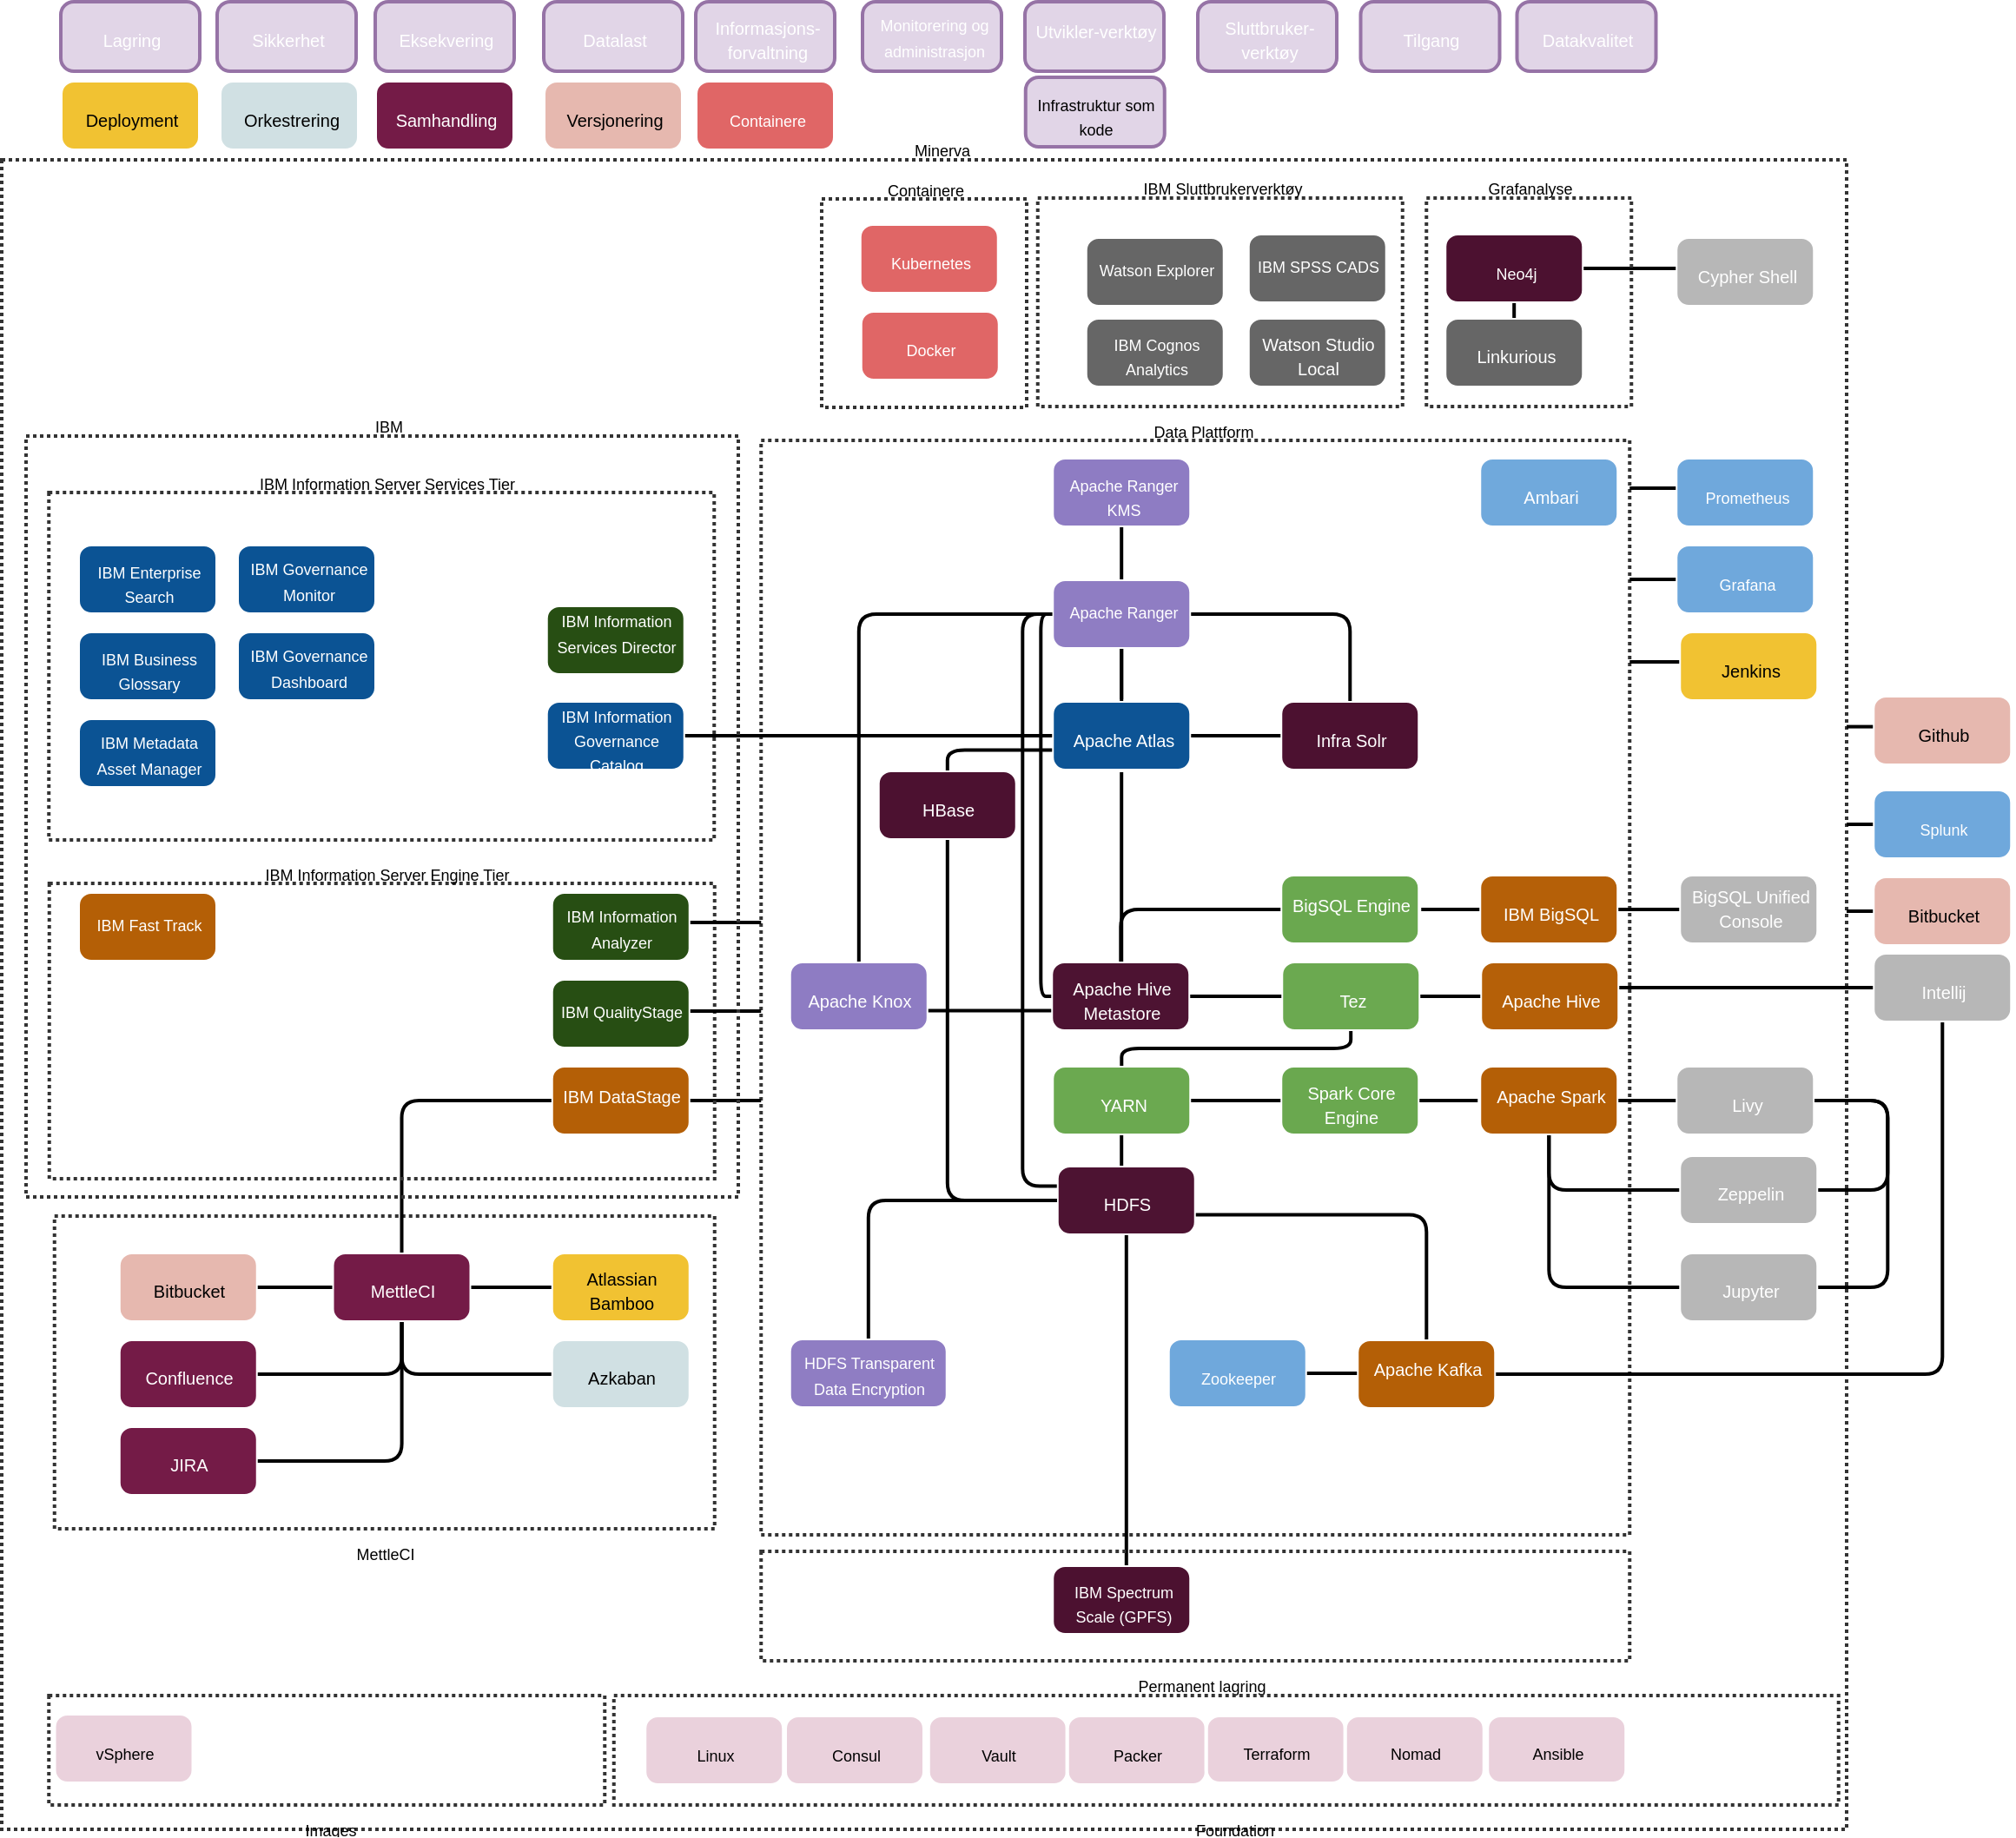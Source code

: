 <mxfile version="12.2.0" type="github" pages="1">
  <diagram id="3228e29e-7158-1315-38df-8450db1d8a1d" name="Page-1">
    <mxGraphModel dx="2577" dy="1727" grid="1" gridSize="10" guides="1" tooltips="1" connect="1" arrows="1" fold="1" page="1" pageScale="1" pageWidth="1169" pageHeight="827" background="#ffffff" math="0" shadow="0">
      <root>
        <mxCell id="0"/>
        <mxCell id="1" parent="0"/>
        <mxCell id="xOy4WoXhyvrTUUgaOU8s-21682" value="&lt;div style=&#39;width: 1016.52px;height: 9.6px;word-break: break-word;&#39;&gt;&lt;div align=&quot;center&quot;&gt;&lt;span style=&quot;font-family:Arial;text-decoration:none;font-size:9px; line-height: normal;&quot;&gt;Minerva&lt;/span&gt;&lt;/div&gt;&lt;/div&gt;" style="shape=rect;shadow=0;strokeWidth=2;fillColor=rgba(255,255,255,0.008);strokeColor=#333333;opacity=100.0;dashed=1;fixDash=1;dashPattern=2.0 2.0;html=1;nl2Br=0;verticalLabelPosition=top;verticalAlign=bottom;align=center;spacingLeft=27.24;spacingRight=6;whiteSpace=wrap;gliffyId=382;" parent="1" vertex="1">
          <mxGeometry y="91" width="1062" height="961" as="geometry"/>
        </mxCell>
        <mxCell id="xOy4WoXhyvrTUUgaOU8s-21683" value="&lt;div style=&#39;width: 73.0px;height: 10.4px;word-break: break-word;&#39;&gt;&lt;div align=&quot;center&quot;&gt;&lt;span style=&quot;font-family:Arial;text-decoration:none;color:#ffffff;font-size:10px; line-height: 0;&quot;&gt;&lt;span style=&quot;text-decoration:none; line-height: normal;&quot;&gt;HDFS&lt;/span&gt;&lt;/span&gt;&lt;/div&gt;&lt;/div&gt;" style="shape=rect;rounded=1;arcSize=15;absoluteArcSize=1;shadow=0;strokeWidth=2;fillColor=#4c1130;strokeColor=#ffffff;opacity=100.0;html=1;nl2Br=0;verticalAlign=middle;align=center;spacingLeft=8.0;spacingRight=6;whiteSpace=wrap;gliffyId=0;" parent="1" vertex="1">
          <mxGeometry x="607.375" y="670" width="80" height="40" as="geometry"/>
        </mxCell>
        <mxCell id="xOy4WoXhyvrTUUgaOU8s-21684" value="&lt;div style=&#39;width: 73.0px;height: 19.2px;word-break: break-word;&#39;&gt;&lt;div align=&quot;center&quot;&gt;&lt;span style=&quot;font-family:Arial;text-decoration:none;color:#ffffff;font-size:9px; line-height: 0;&quot;&gt;&lt;span style=&quot;text-decoration:none; line-height: normal;&quot;&gt;IBM Spectrum Scale (GPFS)&lt;/span&gt;&lt;/span&gt;&lt;/div&gt;&lt;/div&gt;" style="shape=rect;rounded=1;arcSize=15;absoluteArcSize=1;shadow=0;strokeWidth=2;fillColor=#4c1130;strokeColor=#ffffff;opacity=100.0;html=1;nl2Br=0;verticalAlign=middle;align=center;spacingLeft=8.0;spacingRight=6;whiteSpace=wrap;gliffyId=4;" parent="1" vertex="1">
          <mxGeometry x="604.625" y="900" width="80" height="40" as="geometry"/>
        </mxCell>
        <mxCell id="xOy4WoXhyvrTUUgaOU8s-21685" value="&lt;div style=&#39;width: 73.0px;height: 20.8px;word-break: break-word;&#39;&gt;&lt;div align=&quot;center&quot;&gt;&lt;span style=&quot;font-family:Arial;text-decoration:none;color:rgb(255, 255, 255);font-size:10px; line-height: normal;&quot;&gt;Apache Hive Metastore&lt;/span&gt;&lt;/div&gt;&lt;/div&gt;" style="shape=rect;rounded=1;arcSize=15;absoluteArcSize=1;shadow=0;strokeWidth=2;fillColor=#4c1130;strokeColor=#ffffff;opacity=100.0;html=1;nl2Br=0;verticalAlign=middle;align=center;spacingLeft=8.0;spacingRight=6;whiteSpace=wrap;gliffyId=10;" parent="1" vertex="1">
          <mxGeometry x="604.125" y="552.5" width="80" height="40" as="geometry"/>
        </mxCell>
        <mxCell id="xOy4WoXhyvrTUUgaOU8s-21686" value="&lt;div style=&#39;width: 73.0px;height: 10.4px;word-break: break-word;&#39;&gt;&lt;div align=&quot;center&quot;&gt;&lt;span style=&quot;font-family:Arial;text-decoration:none;color:rgb(255, 255, 255);font-size:10px; line-height: normal;&quot;&gt;Lagring&lt;/span&gt;&lt;/div&gt;&lt;/div&gt;" style="shape=rect;rounded=1;arcSize=15;absoluteArcSize=1;shadow=0;strokeWidth=2;fillColor=#e1d5e7;strokeColor=#9673a6;opacity=100.0;html=1;nl2Br=0;verticalAlign=middle;align=center;spacingLeft=8.0;spacingRight=6;whiteSpace=wrap;gliffyId=12;" parent="1" vertex="1">
          <mxGeometry x="34" width="80" height="40" as="geometry"/>
        </mxCell>
        <mxCell id="xOy4WoXhyvrTUUgaOU8s-21687" value="&lt;div style=&#39;width: 73.0px;height: 10.4px;word-break: break-word;&#39;&gt;&lt;div align=&quot;center&quot;&gt;&lt;span style=&quot;font-family:Arial;text-decoration:none;color:rgb(255, 255, 255);font-size:10px; line-height: normal;&quot;&gt;Sikkerhet&lt;/span&gt;&lt;/div&gt;&lt;/div&gt;" style="shape=rect;rounded=1;arcSize=15;absoluteArcSize=1;shadow=0;strokeWidth=2;fillColor=#e1d5e7;strokeColor=#9673a6;opacity=100.0;html=1;nl2Br=0;verticalAlign=middle;align=center;spacingLeft=8.0;spacingRight=6;whiteSpace=wrap;gliffyId=14;" parent="1" vertex="1">
          <mxGeometry x="124" width="80" height="40" as="geometry"/>
        </mxCell>
        <mxCell id="xOy4WoXhyvrTUUgaOU8s-21688" value="&lt;div style=&#39;width: 83.45px;height: 28.8px;word-break: break-word;&#39;&gt;&lt;div align=&quot;center&quot;&gt;&lt;span style=&quot;font-family:Arial;text-decoration:none;color:rgb(255, 255, 255);font-size:9px; line-height: normal;&quot;&gt;HDFS Transparent Data Encryption&lt;/span&gt;&lt;/div&gt;&lt;/div&gt;" style="shape=rect;rounded=1;arcSize=15;absoluteArcSize=1;shadow=0;strokeWidth=2;fillColor=#8e7cc3;strokeColor=#ffffff;opacity=100.0;html=1;nl2Br=0;verticalAlign=middle;align=center;spacingLeft=8.275;spacingRight=6;whiteSpace=wrap;gliffyId=17;" parent="1" vertex="1">
          <mxGeometry x="453.375" y="769.5" width="91" height="40" as="geometry"/>
        </mxCell>
        <mxCell id="xOy4WoXhyvrTUUgaOU8s-21689" value="&lt;div style=&#39;width: 73.0px;height: 10.4px;word-break: break-word;&#39;&gt;&lt;div align=&quot;center&quot;&gt;&lt;span style=&quot;font-family:Arial;text-decoration:none;color:rgb(255, 255, 255);font-size:10px; line-height: normal;&quot;&gt;Eksekvering&lt;/span&gt;&lt;/div&gt;&lt;/div&gt;" style="shape=rect;rounded=1;arcSize=15;absoluteArcSize=1;shadow=0;strokeWidth=2;fillColor=#e1d5e7;strokeColor=#9673a6;opacity=100.0;html=1;nl2Br=0;verticalAlign=middle;align=center;spacingLeft=8.0;spacingRight=6;whiteSpace=wrap;gliffyId=19;" parent="1" vertex="1">
          <mxGeometry x="215" width="80" height="40" as="geometry"/>
        </mxCell>
        <mxCell id="xOy4WoXhyvrTUUgaOU8s-21690" value="&lt;div style=&#39;width: 73.0px;height: 10.4px;word-break: break-word;&#39;&gt;&lt;div align=&quot;center&quot;&gt;&lt;span style=&quot;font-family:Arial;text-decoration:none;color:rgb(255, 255, 255);font-size:10px; line-height: normal;&quot;&gt;YARN&lt;/span&gt;&lt;/div&gt;&lt;/div&gt;" style="shape=rect;rounded=1;arcSize=15;absoluteArcSize=1;shadow=0;strokeWidth=2;fillColor=#6aa84f;strokeColor=#ffffff;opacity=100.0;html=1;nl2Br=0;verticalAlign=middle;align=center;spacingLeft=8.0;spacingRight=6;whiteSpace=wrap;gliffyId=21;" parent="1" vertex="1">
          <mxGeometry x="604.625" y="612.5" width="80" height="40" as="geometry"/>
        </mxCell>
        <mxCell id="xOy4WoXhyvrTUUgaOU8s-21691" value="&lt;div style=&#39;width: 73.0px;height: 10.4px;word-break: break-word;&#39;&gt;&lt;div align=&quot;center&quot;&gt;&lt;span style=&quot;font-family:Arial;text-decoration:none;color:rgb(255, 255, 255);font-size:10px; line-height: normal;&quot;&gt;Tez&lt;/span&gt;&lt;/div&gt;&lt;/div&gt;" style="shape=rect;rounded=1;arcSize=15;absoluteArcSize=1;shadow=0;strokeWidth=2;fillColor=#6aa84f;strokeColor=#ffffff;opacity=100.0;html=1;nl2Br=0;verticalAlign=middle;align=center;spacingLeft=8.0;spacingRight=6;whiteSpace=wrap;gliffyId=23;" parent="1" vertex="1">
          <mxGeometry x="736.625" y="552.5" width="80" height="40" as="geometry"/>
        </mxCell>
        <mxCell id="xOy4WoXhyvrTUUgaOU8s-21692" value="&lt;div style=&#39;width: 73.0px;height: 10.4px;word-break: break-word;&#39;&gt;&lt;div align=&quot;center&quot;&gt;&lt;span style=&quot;font-family:Arial;text-decoration:none;color:rgb(255, 255, 255);font-size:10px; line-height: normal;&quot;&gt;  Datalast&lt;/span&gt;&lt;/div&gt;&lt;/div&gt;" style="shape=rect;rounded=1;arcSize=15;absoluteArcSize=1;shadow=0;strokeWidth=2;fillColor=#e1d5e7;strokeColor=#9673a6;opacity=100.0;html=1;nl2Br=0;verticalAlign=middle;align=center;spacingLeft=8.0;spacingRight=6;whiteSpace=wrap;gliffyId=25;" parent="1" vertex="1">
          <mxGeometry x="312" width="80" height="40" as="geometry"/>
        </mxCell>
        <mxCell id="xOy4WoXhyvrTUUgaOU8s-21693" value="&lt;div style=&#39;width: 73.0px;height: 10.4px;word-break: break-word;&#39;&gt;&lt;div align=&quot;center&quot;&gt;&lt;span style=&quot;font-family:Arial;text-decoration:none;color:rgb(255, 255, 255);font-size:10px; line-height: normal;&quot;&gt;Apache Hive&lt;/span&gt;&lt;/div&gt;&lt;/div&gt;" style="shape=rect;rounded=1;arcSize=15;absoluteArcSize=1;shadow=0;strokeWidth=2;fillColor=#b45f06;strokeColor=#ffffff;opacity=100.0;html=1;nl2Br=0;verticalAlign=middle;align=center;spacingLeft=8.0;spacingRight=6;whiteSpace=wrap;gliffyId=27;" parent="1" vertex="1">
          <mxGeometry x="851.125" y="552.5" width="80" height="40" as="geometry"/>
        </mxCell>
        <mxCell id="xOy4WoXhyvrTUUgaOU8s-21694" value="&lt;div style=&#39;width: 73.0px;height: 10.4px;word-break: break-word;&#39;&gt;&lt;div align=&quot;center&quot;&gt;&lt;span style=&quot;font-family:Arial;text-decoration:none;color:rgb(255, 255, 255);font-size:10px; line-height: normal;&quot;&gt;IBM BigSQL&lt;/span&gt;&lt;/div&gt;&lt;/div&gt;" style="shape=rect;rounded=1;arcSize=15;absoluteArcSize=1;shadow=0;strokeWidth=2;fillColor=#b45f06;strokeColor=#ffffff;opacity=100.0;html=1;nl2Br=0;verticalAlign=middle;align=center;spacingLeft=8.0;spacingRight=6;whiteSpace=wrap;gliffyId=29;" parent="1" vertex="1">
          <mxGeometry x="850.625" y="502.5" width="80" height="40" as="geometry"/>
        </mxCell>
        <mxCell id="xOy4WoXhyvrTUUgaOU8s-21695" style="shape=filledEdge;strokeWidth=2;strokeColor=#000000;fillColor=none;startArrow=none;startFill=0;startSize=6;endArrow=none;endFill=0;endSize=6;rounded=1;gliffyId=31;edgeStyle=orthogonalEdgeStyle;" parent="1" source="xOy4WoXhyvrTUUgaOU8s-21683" target="xOy4WoXhyvrTUUgaOU8s-21688" edge="1">
          <mxGeometry width="8" height="28" relative="1" as="geometry">
            <Array as="points">
              <mxPoint x="607.375" y="690"/>
              <mxPoint x="498.875" y="690"/>
              <mxPoint x="498.875" y="769.5"/>
            </Array>
          </mxGeometry>
        </mxCell>
        <mxCell id="xOy4WoXhyvrTUUgaOU8s-21696" style="shape=filledEdge;strokeWidth=2;strokeColor=#000000;fillColor=none;startArrow=none;startFill=0;startSize=6;endArrow=none;endFill=0;endSize=6;rounded=1;gliffyId=34;edgeStyle=orthogonalEdgeStyle;" parent="1" source="xOy4WoXhyvrTUUgaOU8s-21691" target="xOy4WoXhyvrTUUgaOU8s-21693" edge="1">
          <mxGeometry width="1" height="31" relative="1" as="geometry">
            <Array as="points">
              <mxPoint x="816.625" y="572.5"/>
              <mxPoint x="828.125" y="572.5"/>
              <mxPoint x="839.625" y="572.5"/>
              <mxPoint x="851.125" y="572.5"/>
            </Array>
          </mxGeometry>
        </mxCell>
        <mxCell id="xOy4WoXhyvrTUUgaOU8s-21697" style="shape=filledEdge;strokeWidth=2;strokeColor=#000000;fillColor=none;startArrow=none;startFill=0;startSize=6;endArrow=none;endFill=0;endSize=6;rounded=1;gliffyId=35;edgeStyle=orthogonalEdgeStyle;" parent="1" source="xOy4WoXhyvrTUUgaOU8s-21691" target="xOy4WoXhyvrTUUgaOU8s-21685" edge="1">
          <mxGeometry width="38" height="1" relative="1" as="geometry">
            <Array as="points">
              <mxPoint x="736.625" y="572.5"/>
              <mxPoint x="719.125" y="572.5"/>
              <mxPoint x="701.625" y="572.5"/>
              <mxPoint x="684.125" y="572.5"/>
            </Array>
          </mxGeometry>
        </mxCell>
        <mxCell id="xOy4WoXhyvrTUUgaOU8s-21698" style="shape=filledEdge;strokeWidth=2;strokeColor=#000000;fillColor=none;startArrow=none;startFill=0;startSize=6;endArrow=none;endFill=0;endSize=6;rounded=1;gliffyId=36;edgeStyle=orthogonalEdgeStyle;" parent="1" source="xOy4WoXhyvrTUUgaOU8s-21731" target="xOy4WoXhyvrTUUgaOU8s-21694" edge="1">
          <mxGeometry width="44" height="1" relative="1" as="geometry">
            <Array as="points">
              <mxPoint x="816.125" y="522.5"/>
              <mxPoint x="827.625" y="522.5"/>
              <mxPoint x="839.125" y="522.5"/>
              <mxPoint x="850.625" y="522.5"/>
            </Array>
          </mxGeometry>
        </mxCell>
        <mxCell id="xOy4WoXhyvrTUUgaOU8s-21699" style="shape=filledEdge;strokeWidth=2;strokeColor=#000000;fillColor=none;startArrow=none;startFill=0;startSize=6;endArrow=none;endFill=0;endSize=6;rounded=1;gliffyId=37;edgeStyle=orthogonalEdgeStyle;" parent="1" source="xOy4WoXhyvrTUUgaOU8s-21691" target="xOy4WoXhyvrTUUgaOU8s-21690" edge="1">
          <mxGeometry width="31" height="1" relative="1" as="geometry">
            <Array as="points">
              <mxPoint x="776.625" y="592.5"/>
              <mxPoint x="776.625" y="602.5"/>
              <mxPoint x="644.625" y="602.5"/>
              <mxPoint x="644.625" y="612.5"/>
            </Array>
          </mxGeometry>
        </mxCell>
        <mxCell id="xOy4WoXhyvrTUUgaOU8s-21700" style="shape=filledEdge;strokeWidth=2;strokeColor=#000000;fillColor=none;startArrow=none;startFill=0;startSize=6;endArrow=none;endFill=0;endSize=6;rounded=1;gliffyId=38;edgeStyle=orthogonalEdgeStyle;" parent="1" source="xOy4WoXhyvrTUUgaOU8s-21690" target="xOy4WoXhyvrTUUgaOU8s-21683" edge="1">
          <mxGeometry width="3" height="38" relative="1" as="geometry">
            <Array as="points">
              <mxPoint x="644.625" y="652.5"/>
              <mxPoint x="644.625" y="658.405"/>
              <mxPoint x="644.625" y="664.31"/>
              <mxPoint x="644.625" y="670.215"/>
            </Array>
          </mxGeometry>
        </mxCell>
        <mxCell id="xOy4WoXhyvrTUUgaOU8s-21701" value="&lt;div style=&#39;width: 73.0px;height: 20.8px;word-break: break-word;&#39;&gt;&lt;div align=&quot;center&quot;&gt;&lt;span style=&quot;font-family:Arial;text-decoration:none;font-size:10px; line-height: normal;&quot;&gt; Atlassian Bamboo&lt;/span&gt;&lt;/div&gt;&lt;/div&gt;" style="shape=rect;rounded=1;arcSize=15;absoluteArcSize=1;shadow=0;strokeWidth=2;fillColor=#f1c232;strokeColor=#ffffff;opacity=100.0;html=1;nl2Br=0;verticalAlign=middle;align=center;spacingLeft=8.0;spacingRight=6;whiteSpace=wrap;gliffyId=40;" parent="1" vertex="1">
          <mxGeometry x="316.375" y="720" width="80" height="40" as="geometry"/>
        </mxCell>
        <mxCell id="xOy4WoXhyvrTUUgaOU8s-21702" value="&lt;div style=&#39;width: 73.0px;height: 9.6px;word-break: break-word;&#39;&gt;&lt;div align=&quot;center&quot;&gt;&lt;span style=&quot;font-family:Arial;text-decoration:none;color:rgb(255, 255, 255);font-size:9px; line-height: normal;&quot;&gt; Splunk&lt;/span&gt;&lt;/div&gt;&lt;/div&gt;" style="shape=rect;rounded=1;arcSize=15;absoluteArcSize=1;shadow=0;strokeWidth=2;fillColor=#6fa8dc;strokeColor=#ffffff;opacity=100.0;html=1;nl2Br=0;verticalAlign=middle;align=center;spacingLeft=8.0;spacingRight=6;whiteSpace=wrap;gliffyId=42;" parent="1" vertex="1">
          <mxGeometry x="1077.125" y="453.5" width="80" height="40" as="geometry"/>
        </mxCell>
        <mxCell id="xOy4WoXhyvrTUUgaOU8s-21703" value="&lt;div style=&#39;width: 73.0px;height: 19.2px;word-break: break-word;&#39;&gt;&lt;div align=&quot;center&quot;&gt;&lt;span style=&quot;font-family:Arial;text-decoration:none;color:rgb(255, 255, 255);font-size:9px; line-height: normal;&quot;&gt;Apache Ranger&lt;/span&gt;&lt;/div&gt;&lt;/div&gt;" style="shape=rect;rounded=1;arcSize=15;absoluteArcSize=1;shadow=0;strokeWidth=2;fillColor=#8e7cc3;strokeColor=#ffffff;opacity=100.0;html=1;nl2Br=0;verticalAlign=middle;align=center;spacingLeft=8.0;spacingRight=6;whiteSpace=wrap;gliffyId=44;" parent="1" vertex="1">
          <mxGeometry x="604.625" y="332.5" width="80" height="40" as="geometry"/>
        </mxCell>
        <mxCell id="xOy4WoXhyvrTUUgaOU8s-21704" style="shape=filledEdge;strokeWidth=2;strokeColor=#000000;fillColor=none;startArrow=none;startFill=0;startSize=6;endArrow=none;endFill=0;endSize=6;rounded=1;gliffyId=46;edgeStyle=orthogonalEdgeStyle;" parent="1" source="xOy4WoXhyvrTUUgaOU8s-21703" target="xOy4WoXhyvrTUUgaOU8s-21683" edge="1">
          <mxGeometry width="116" height="246" relative="1" as="geometry">
            <Array as="points">
              <mxPoint x="604.625" y="352.5"/>
              <mxPoint x="587.625" y="352.5"/>
              <mxPoint x="587.625" y="681.716"/>
              <mxPoint x="607.375" y="681.716"/>
            </Array>
          </mxGeometry>
        </mxCell>
        <mxCell id="xOy4WoXhyvrTUUgaOU8s-21705" style="shape=filledEdge;strokeWidth=2;strokeColor=#000000;fillColor=none;startArrow=none;startFill=0;startSize=6;endArrow=none;endFill=0;endSize=6;rounded=1;gliffyId=47;edgeStyle=orthogonalEdgeStyle;" parent="1" source="xOy4WoXhyvrTUUgaOU8s-21703" target="xOy4WoXhyvrTUUgaOU8s-21685" edge="1">
          <mxGeometry width="73" height="74" relative="1" as="geometry">
            <Array as="points">
              <mxPoint x="644.625" y="372.5"/>
              <mxPoint x="644.625" y="432.5"/>
              <mxPoint x="644.625" y="492.5"/>
              <mxPoint x="644.625" y="552.501"/>
            </Array>
          </mxGeometry>
        </mxCell>
        <mxCell id="xOy4WoXhyvrTUUgaOU8s-21706" value="&lt;div style=&#39;width: 73.0px;height: 10.4px;word-break: break-word;&#39;&gt;&lt;div align=&quot;center&quot;&gt;&lt;span style=&quot;font-family:Arial;text-decoration:none;font-size:10px; line-height: normal;&quot;&gt; Jenkins&lt;/span&gt;&lt;/div&gt;&lt;/div&gt;" style="shape=rect;rounded=1;arcSize=15;absoluteArcSize=1;shadow=0;strokeWidth=2;fillColor=#f1c232;strokeColor=#ffffff;opacity=100.0;html=1;nl2Br=0;verticalAlign=middle;align=center;spacingLeft=8.0;spacingRight=6;whiteSpace=wrap;gliffyId=53;" parent="1" vertex="1">
          <mxGeometry x="965.625" y="362.5" width="80" height="40" as="geometry"/>
        </mxCell>
        <mxCell id="xOy4WoXhyvrTUUgaOU8s-21707" value="&lt;div style=&#39;width: 73.0px;height: 10.4px;word-break: break-word;&#39;&gt;&lt;div align=&quot;center&quot;&gt;&lt;span style=&quot;font-family:Arial;text-decoration:none;color:rgb(255, 255, 255);font-size:10px; line-height: normal;&quot;&gt;   Intellij&lt;/span&gt;&lt;/div&gt;&lt;/div&gt;" style="shape=rect;rounded=1;arcSize=15;absoluteArcSize=1;shadow=0;strokeWidth=2;fillColor=#b7b7b7;strokeColor=#ffffff;opacity=100.0;html=1;nl2Br=0;verticalAlign=middle;align=center;spacingLeft=8.0;spacingRight=6;whiteSpace=wrap;gliffyId=55;" parent="1" vertex="1">
          <mxGeometry x="1077.125" y="547.5" width="80" height="40" as="geometry"/>
        </mxCell>
        <mxCell id="xOy4WoXhyvrTUUgaOU8s-21708" value="&lt;div style=&#39;width: 73.0px;height: 10.4px;word-break: break-word;&#39;&gt;&lt;div align=&quot;center&quot;&gt;&lt;span style=&quot;font-family:Arial;text-decoration:none;font-size:10px; line-height: normal;&quot;&gt;Bitbucket&lt;/span&gt;&lt;/div&gt;&lt;/div&gt;" style="shape=rect;rounded=1;arcSize=15;absoluteArcSize=1;shadow=0;strokeWidth=2;fillColor=#e6b8af;strokeColor=#ffffff;opacity=100.0;html=1;nl2Br=0;verticalAlign=middle;align=center;spacingLeft=8.0;spacingRight=6;whiteSpace=wrap;gliffyId=57;" parent="1" vertex="1">
          <mxGeometry x="67.375" y="720" width="80" height="40" as="geometry"/>
        </mxCell>
        <mxCell id="xOy4WoXhyvrTUUgaOU8s-21709" value="&lt;div style=&#39;width: 73.0px;height: 10.4px;word-break: break-word;&#39;&gt;&lt;div align=&quot;center&quot;&gt;&lt;span style=&quot;font-family:Arial;text-decoration:none;color:rgb(255, 255, 255);font-size:10px; line-height: normal;&quot;&gt;Tilgang&lt;/span&gt;&lt;/div&gt;&lt;/div&gt;" style="shape=rect;rounded=1;arcSize=15;absoluteArcSize=1;shadow=0;strokeWidth=2;fillColor=#e1d5e7;strokeColor=#9673a6;opacity=100.0;html=1;nl2Br=0;verticalAlign=middle;align=center;spacingLeft=8.0;spacingRight=6;whiteSpace=wrap;gliffyId=59;" parent="1" vertex="1">
          <mxGeometry x="782.25" width="80" height="40" as="geometry"/>
        </mxCell>
        <mxCell id="xOy4WoXhyvrTUUgaOU8s-21710" value="&lt;div style=&#39;width: 73.0px;height: 10.4px;word-break: break-word;&#39;&gt;&lt;div align=&quot;center&quot;&gt;&lt;span style=&quot;font-family:Arial;text-decoration:none;color:rgb(255, 255, 255);font-size:10px; line-height: normal;&quot;&gt; Apache Atlas&lt;/span&gt;&lt;/div&gt;&lt;/div&gt;" style="shape=rect;rounded=1;arcSize=15;absoluteArcSize=1;shadow=0;strokeWidth=2;fillColor=#0b5394;strokeColor=#ffffff;opacity=100.0;html=1;nl2Br=0;verticalAlign=middle;align=center;spacingLeft=8.0;spacingRight=6;whiteSpace=wrap;gliffyId=61;" parent="1" vertex="1">
          <mxGeometry x="604.625" y="402.5" width="80" height="40" as="geometry"/>
        </mxCell>
        <mxCell id="xOy4WoXhyvrTUUgaOU8s-21711" value="&lt;div style=&#39;width: 73.0px;height: 38.4px;word-break: break-word;&#39;&gt;&lt;div align=&quot;center&quot;&gt;&lt;span style=&quot;font-family:Arial;text-decoration:none;color:rgb(255, 255, 255);font-size:9px; line-height: normal;&quot;&gt; IBM Information Governance Catalog&lt;/span&gt;&lt;/div&gt;&lt;/div&gt;" style="shape=rect;rounded=1;arcSize=15;absoluteArcSize=1;shadow=0;strokeWidth=2;fillColor=#0b5394;strokeColor=#ffffff;opacity=100.0;html=1;nl2Br=0;verticalAlign=middle;align=center;spacingLeft=8.0;spacingRight=6;whiteSpace=wrap;gliffyId=63;" parent="1" vertex="1">
          <mxGeometry x="313.375" y="402.5" width="80" height="40" as="geometry"/>
        </mxCell>
        <mxCell id="xOy4WoXhyvrTUUgaOU8s-21712" style="shape=filledEdge;strokeWidth=2;strokeColor=#000000;fillColor=none;startArrow=none;startFill=0;startSize=6;endArrow=none;endFill=0;endSize=6;rounded=1;gliffyId=73;edgeStyle=orthogonalEdgeStyle;" parent="1" source="xOy4WoXhyvrTUUgaOU8s-21703" target="xOy4WoXhyvrTUUgaOU8s-21710" edge="1">
          <mxGeometry width="184" height="20" relative="1" as="geometry">
            <Array as="points">
              <mxPoint x="644.625" y="372.5"/>
              <mxPoint x="644.625" y="382.5"/>
              <mxPoint x="644.625" y="392.5"/>
              <mxPoint x="644.625" y="402.5"/>
            </Array>
          </mxGeometry>
        </mxCell>
        <mxCell id="xOy4WoXhyvrTUUgaOU8s-21713" value="&lt;div style=&#39;width: 73.0px;height: 20.8px;word-break: break-word;&#39;&gt;&lt;div align=&quot;center&quot;&gt;&lt;span style=&quot;font-family:Arial;text-decoration:none;color:rgb(255, 255, 255);font-size:10px; line-height: normal;&quot;&gt;Informasjons-forvaltning&lt;/span&gt;&lt;/div&gt;&lt;/div&gt;" style="shape=rect;rounded=1;arcSize=15;absoluteArcSize=1;shadow=0;strokeWidth=2;fillColor=#e1d5e7;strokeColor=#9673a6;opacity=100.0;html=1;nl2Br=0;verticalAlign=middle;align=center;spacingLeft=8.0;spacingRight=6;whiteSpace=wrap;gliffyId=74;" parent="1" vertex="1">
          <mxGeometry x="399.5" width="80" height="40" as="geometry"/>
        </mxCell>
        <mxCell id="xOy4WoXhyvrTUUgaOU8s-21714" style="shape=filledEdge;strokeWidth=2;strokeColor=#000000;fillColor=none;startArrow=none;startFill=0;startSize=6;endArrow=none;endFill=0;endSize=6;rounded=1;gliffyId=79;edgeStyle=orthogonalEdgeStyle;" parent="1" source="xOy4WoXhyvrTUUgaOU8s-21703" target="xOy4WoXhyvrTUUgaOU8s-21685" edge="1">
          <mxGeometry width="66" height="107" relative="1" as="geometry">
            <Array as="points">
              <mxPoint x="604.625" y="352.5"/>
              <mxPoint x="598.125" y="352.5"/>
              <mxPoint x="598.125" y="572.5"/>
              <mxPoint x="604.125" y="572.5"/>
            </Array>
          </mxGeometry>
        </mxCell>
        <mxCell id="xOy4WoXhyvrTUUgaOU8s-21715" value="&lt;div style=&#39;width: 73.0px;height: 28.8px;word-break: break-word;&#39;&gt;&lt;div align=&quot;center&quot;&gt;&lt;span style=&quot;font-family:Arial;text-decoration:none;color:rgb(255, 255, 255);font-size:9px; line-height: normal;&quot;&gt;Monitorering og administrasjon&lt;/span&gt;&lt;/div&gt;&lt;/div&gt;" style="shape=rect;rounded=1;arcSize=15;absoluteArcSize=1;shadow=0;strokeWidth=2;fillColor=#e1d5e7;strokeColor=#9673a6;opacity=100.0;html=1;nl2Br=0;verticalAlign=middle;align=center;spacingLeft=8.0;spacingRight=6;whiteSpace=wrap;gliffyId=81;" parent="1" vertex="1">
          <mxGeometry x="495.5" width="80" height="40" as="geometry"/>
        </mxCell>
        <mxCell id="xOy4WoXhyvrTUUgaOU8s-21716" value="&lt;div style=&#39;width: 73.0px;height: 10.4px;word-break: break-word;&#39;&gt;&lt;div align=&quot;center&quot;&gt;&lt;span style=&quot;font-family:Arial;text-decoration:none;color:rgb(255, 255, 255);font-size:10px; line-height: normal;&quot;&gt;Ambari&lt;/span&gt;&lt;/div&gt;&lt;/div&gt;" style="shape=rect;rounded=1;arcSize=15;absoluteArcSize=1;shadow=0;strokeWidth=2;fillColor=#6fa8dc;strokeColor=#ffffff;opacity=100.0;html=1;nl2Br=0;verticalAlign=middle;align=center;spacingLeft=8.0;spacingRight=6;whiteSpace=wrap;gliffyId=83;" parent="1" vertex="1">
          <mxGeometry x="850.625" y="262.5" width="80" height="40" as="geometry"/>
        </mxCell>
        <mxCell id="xOy4WoXhyvrTUUgaOU8s-21717" value="&lt;div style=&#39;width: 477.0px;height: 9.6px;word-break: break-word;&#39;&gt;&lt;div align=&quot;center&quot;&gt;&lt;span style=&quot;font-family:Arial;text-decoration:none;font-size:9px; line-height: normal;&quot;&gt; Data Plattform&lt;/span&gt;&lt;/div&gt;&lt;/div&gt;" style="shape=rect;shadow=0;strokeWidth=2;fillColor=rgba(255,255,255,0.008);strokeColor=#333333;opacity=100.0;dashed=1;fixDash=1;dashPattern=2.0 2.0;html=1;nl2Br=0;verticalLabelPosition=top;verticalAlign=bottom;align=center;spacingLeft=16.0;spacingRight=6;whiteSpace=wrap;gliffyId=93;" parent="1" vertex="1">
          <mxGeometry x="437.125" y="252.5" width="500" height="630" as="geometry"/>
        </mxCell>
        <mxCell id="xOy4WoXhyvrTUUgaOU8s-21718" value="&lt;div style=&#39;width: 73.0px;height: 20.8px;word-break: break-word;&#39;&gt;&lt;div align=&quot;center&quot;&gt;&lt;span style=&quot;font-family:Arial;text-decoration:none;color:rgb(255, 255, 255);font-size:10px; line-height: normal;&quot;&gt;Utvikler-verktøy&lt;/span&gt;&lt;/div&gt;&lt;/div&gt;" style="shape=rect;rounded=1;arcSize=15;absoluteArcSize=1;shadow=0;strokeWidth=2;fillColor=#e1d5e7;strokeColor=#9673a6;opacity=100.0;html=1;nl2Br=0;verticalAlign=middle;align=center;spacingLeft=8.0;spacingRight=6;whiteSpace=wrap;gliffyId=96;" parent="1" vertex="1">
          <mxGeometry x="589" width="80" height="40" as="geometry"/>
        </mxCell>
        <mxCell id="xOy4WoXhyvrTUUgaOU8s-21719" value="&lt;div style=&#39;width: 73.0px;height: 20.8px;word-break: break-word;&#39;&gt;&lt;div align=&quot;center&quot;&gt;&lt;span style=&quot;font-family:Arial;text-decoration:none;color:rgb(255, 255, 255);font-size:10px; line-height: normal;&quot;&gt; Watson Studio Local&lt;/span&gt;&lt;/div&gt;&lt;/div&gt;" style="shape=rect;rounded=1;arcSize=15;absoluteArcSize=1;shadow=0;strokeWidth=2;fillColor=#666666;strokeColor=#ffffff;opacity=100.0;html=1;nl2Br=0;verticalAlign=middle;align=center;spacingLeft=8.0;spacingRight=6;whiteSpace=wrap;gliffyId=98;" parent="1" vertex="1">
          <mxGeometry x="717.375" y="182" width="80" height="40" as="geometry"/>
        </mxCell>
        <mxCell id="xOy4WoXhyvrTUUgaOU8s-21720" value="&lt;div style=&#39;width: 73.0px;height: 31.2px;word-break: break-word;&#39;&gt;&lt;div align=&quot;center&quot;&gt;&lt;span style=&quot;font-family:Arial;text-decoration:none;color:rgb(255, 255, 255);font-size:10px; line-height: normal;&quot;&gt;  BigSQL Unified Console&lt;/span&gt;&lt;/div&gt;&lt;/div&gt;" style="shape=rect;rounded=1;arcSize=15;absoluteArcSize=1;shadow=0;strokeWidth=2;fillColor=#b7b7b7;strokeColor=#ffffff;opacity=100.0;html=1;nl2Br=0;verticalAlign=middle;align=center;spacingLeft=8.0;spacingRight=6;whiteSpace=wrap;gliffyId=102;" parent="1" vertex="1">
          <mxGeometry x="965.625" y="502.5" width="80" height="40" as="geometry"/>
        </mxCell>
        <mxCell id="xOy4WoXhyvrTUUgaOU8s-21721" style="shape=filledEdge;strokeWidth=2;strokeColor=#000000;fillColor=none;startArrow=none;startFill=0;startSize=6;endArrow=none;endFill=0;endSize=6;rounded=1;gliffyId=104;edgeStyle=orthogonalEdgeStyle;" parent="1" source="xOy4WoXhyvrTUUgaOU8s-21707" target="xOy4WoXhyvrTUUgaOU8s-21693" edge="1">
          <mxGeometry width="43" height="3" relative="1" as="geometry">
            <Array as="points">
              <mxPoint x="1077.125" y="567.5"/>
              <mxPoint x="1028.43" y="567.5"/>
              <mxPoint x="979.735" y="567.5"/>
              <mxPoint x="931.039" y="567.5"/>
            </Array>
          </mxGeometry>
        </mxCell>
        <mxCell id="xOy4WoXhyvrTUUgaOU8s-21722" value="&lt;div style=&#39;width: 73.0px;height: 20.8px;word-break: break-word;&#39;&gt;&lt;div align=&quot;center&quot;&gt;&lt;span style=&quot;font-family:Arial;text-decoration:none;color:rgb(255, 255, 255);font-size:10px; line-height: normal;&quot;&gt;Spark Core Engine&lt;/span&gt;&lt;/div&gt;&lt;/div&gt;" style="shape=rect;rounded=1;arcSize=15;absoluteArcSize=1;shadow=0;strokeWidth=2;fillColor=#6aa84f;strokeColor=#ffffff;opacity=100.0;html=1;nl2Br=0;verticalAlign=middle;align=center;spacingLeft=8.0;spacingRight=6;whiteSpace=wrap;gliffyId=105;" parent="1" vertex="1">
          <mxGeometry x="736.125" y="612.5" width="80" height="40" as="geometry"/>
        </mxCell>
        <mxCell id="xOy4WoXhyvrTUUgaOU8s-21723" style="shape=filledEdge;strokeWidth=2;strokeColor=#000000;fillColor=none;startArrow=none;startFill=0;startSize=6;endArrow=none;endFill=0;endSize=6;rounded=1;gliffyId=107;edgeStyle=orthogonalEdgeStyle;" parent="1" source="xOy4WoXhyvrTUUgaOU8s-21690" target="xOy4WoXhyvrTUUgaOU8s-21722" edge="1">
          <mxGeometry width="55" height="1" relative="1" as="geometry">
            <Array as="points">
              <mxPoint x="684.625" y="632.5"/>
              <mxPoint x="701.792" y="632.5"/>
              <mxPoint x="718.958" y="632.5"/>
              <mxPoint x="736.125" y="632.5"/>
            </Array>
          </mxGeometry>
        </mxCell>
        <mxCell id="xOy4WoXhyvrTUUgaOU8s-21724" value="&lt;div style=&#39;width: 73.0px;height: 10.4px;word-break: break-word;&#39;&gt;&lt;div align=&quot;center&quot;&gt;&lt;span style=&quot;font-family:Arial;text-decoration:none;color:rgb(255, 255, 255);font-size:10px; line-height: normal;&quot;&gt;Livy&lt;/span&gt;&lt;/div&gt;&lt;/div&gt;" style="shape=rect;rounded=1;arcSize=15;absoluteArcSize=1;shadow=0;strokeWidth=2;fillColor=#b7b7b7;strokeColor=#ffffff;opacity=100.0;html=1;nl2Br=0;verticalAlign=middle;align=center;spacingLeft=8.0;spacingRight=6;whiteSpace=wrap;gliffyId=108;" parent="1" vertex="1">
          <mxGeometry x="963.625" y="612.5" width="80" height="40" as="geometry"/>
        </mxCell>
        <mxCell id="xOy4WoXhyvrTUUgaOU8s-21725" style="shape=filledEdge;strokeWidth=2;strokeColor=#000000;fillColor=none;startArrow=none;startFill=0;startSize=6;endArrow=none;endFill=0;endSize=6;rounded=1;gliffyId=112;edgeStyle=orthogonalEdgeStyle;" parent="1" source="xOy4WoXhyvrTUUgaOU8s-21722" target="xOy4WoXhyvrTUUgaOU8s-21727" edge="1">
          <mxGeometry width="179" height="1" relative="1" as="geometry">
            <Array as="points">
              <mxPoint x="816.125" y="632.5"/>
              <mxPoint x="827.625" y="632.5"/>
              <mxPoint x="839.125" y="632.5"/>
              <mxPoint x="850.625" y="632.5"/>
            </Array>
          </mxGeometry>
        </mxCell>
        <mxCell id="xOy4WoXhyvrTUUgaOU8s-21726" value="&lt;div style=&#39;width: 73.0px;height: 10.4px;word-break: break-word;&#39;&gt;&lt;div align=&quot;center&quot;&gt;&lt;span style=&quot;font-family:Arial;text-decoration:none;color:rgb(255, 255, 255);font-size:10px; line-height: normal;&quot;&gt;Apache Knox&lt;/span&gt;&lt;/div&gt;&lt;/div&gt;" style="shape=rect;rounded=1;arcSize=15;absoluteArcSize=1;shadow=0;strokeWidth=2;fillColor=#8e7cc3;strokeColor=#ffffff;opacity=100.0;html=1;nl2Br=0;verticalAlign=middle;align=center;spacingLeft=8.0;spacingRight=6;whiteSpace=wrap;gliffyId=114;" parent="1" vertex="1">
          <mxGeometry x="453.375" y="552.5" width="80" height="40" as="geometry"/>
        </mxCell>
        <mxCell id="xOy4WoXhyvrTUUgaOU8s-21727" value="&lt;div style=&#39;width: 73.0px;height: 20.8px;word-break: break-word;&#39;&gt;&lt;div align=&quot;center&quot;&gt;&lt;span style=&quot;font-family:Arial;text-decoration:none;color:rgb(255, 255, 255);font-size:10px; line-height: normal;&quot;&gt;Apache Spark&lt;/span&gt;&lt;/div&gt;&lt;/div&gt;" style="shape=rect;rounded=1;arcSize=15;absoluteArcSize=1;shadow=0;strokeWidth=2;fillColor=#b45f06;strokeColor=#ffffff;opacity=100.0;html=1;nl2Br=0;verticalAlign=middle;align=center;spacingLeft=8.0;spacingRight=6;whiteSpace=wrap;gliffyId=116;" parent="1" vertex="1">
          <mxGeometry x="850.625" y="612.5" width="80" height="40" as="geometry"/>
        </mxCell>
        <mxCell id="xOy4WoXhyvrTUUgaOU8s-21728" style="shape=filledEdge;strokeWidth=2;strokeColor=#000000;fillColor=none;startArrow=none;startFill=0;startSize=6;endArrow=none;endFill=0;endSize=6;rounded=1;gliffyId=118;edgeStyle=orthogonalEdgeStyle;" parent="1" source="xOy4WoXhyvrTUUgaOU8s-21727" target="xOy4WoXhyvrTUUgaOU8s-21724" edge="1">
          <mxGeometry width="37" height="1" relative="1" as="geometry">
            <Array as="points">
              <mxPoint x="930.625" y="632.5"/>
              <mxPoint x="941.671" y="632.5"/>
              <mxPoint x="952.716" y="632.5"/>
              <mxPoint x="963.762" y="632.5"/>
            </Array>
          </mxGeometry>
        </mxCell>
        <mxCell id="xOy4WoXhyvrTUUgaOU8s-21729" value="&lt;div style=&#39;width: 73.0px;height: 9.6px;word-break: break-word;&#39;&gt;&lt;div align=&quot;center&quot;&gt;&lt;span style=&quot;font-family:Arial;text-decoration:none;color:rgb(255, 255, 255);font-size:9px; line-height: normal;&quot;&gt; Prometheus&lt;/span&gt;&lt;/div&gt;&lt;/div&gt;" style="shape=rect;rounded=1;arcSize=15;absoluteArcSize=1;shadow=0;strokeWidth=2;fillColor=#6fa8dc;strokeColor=#ffffff;opacity=100.0;html=1;nl2Br=0;verticalAlign=middle;align=center;spacingLeft=8.0;spacingRight=6;whiteSpace=wrap;gliffyId=120;" parent="1" vertex="1">
          <mxGeometry x="963.625" y="262.5" width="80" height="40" as="geometry"/>
        </mxCell>
        <mxCell id="xOy4WoXhyvrTUUgaOU8s-21730" style="shape=filledEdge;strokeWidth=2;strokeColor=#000000;fillColor=none;startArrow=none;startFill=0;startSize=6;endArrow=none;endFill=0;endSize=6;rounded=1;gliffyId=122;edgeStyle=orthogonalEdgeStyle;" parent="1" source="xOy4WoXhyvrTUUgaOU8s-21694" target="xOy4WoXhyvrTUUgaOU8s-21720" edge="1">
          <mxGeometry width="41" height="1" relative="1" as="geometry">
            <Array as="points">
              <mxPoint x="930.625" y="522.5"/>
              <mxPoint x="942.292" y="522.5"/>
              <mxPoint x="953.958" y="522.5"/>
              <mxPoint x="965.625" y="522.5"/>
            </Array>
          </mxGeometry>
        </mxCell>
        <mxCell id="xOy4WoXhyvrTUUgaOU8s-21731" value="&lt;div style=&#39;width: 73.0px;height: 20.8px;word-break: break-word;&#39;&gt;&lt;div align=&quot;center&quot;&gt;&lt;span style=&quot;font-family:Arial;text-decoration:none;color:rgb(255, 255, 255);font-size:10px; line-height: normal;&quot;&gt;BigSQL Engine&lt;/span&gt;&lt;/div&gt;&lt;/div&gt;" style="shape=rect;rounded=1;arcSize=15;absoluteArcSize=1;shadow=0;strokeWidth=2;fillColor=#6aa84f;strokeColor=#ffffff;opacity=100.0;html=1;nl2Br=0;verticalAlign=middle;align=center;spacingLeft=8.0;spacingRight=6;whiteSpace=wrap;gliffyId=123;" parent="1" vertex="1">
          <mxGeometry x="736.125" y="502.5" width="80" height="40" as="geometry"/>
        </mxCell>
        <mxCell id="xOy4WoXhyvrTUUgaOU8s-21732" style="shape=filledEdge;strokeWidth=2;strokeColor=#000000;fillColor=none;startArrow=none;startFill=0;startSize=6;endArrow=none;endFill=0;endSize=6;rounded=1;gliffyId=126;edgeStyle=orthogonalEdgeStyle;" parent="1" source="xOy4WoXhyvrTUUgaOU8s-21731" target="xOy4WoXhyvrTUUgaOU8s-21685" edge="1">
          <mxGeometry width="3" height="16" relative="1" as="geometry">
            <Array as="points">
              <mxPoint x="736.125" y="522.5"/>
              <mxPoint x="644.125" y="522.5"/>
              <mxPoint x="644.125" y="552.5"/>
            </Array>
          </mxGeometry>
        </mxCell>
        <mxCell id="xOy4WoXhyvrTUUgaOU8s-21733" value="&lt;div style=&#39;width: 73.0px;height: 10.4px;word-break: break-word;&#39;&gt;&lt;div align=&quot;center&quot;&gt;&lt;span style=&quot;font-family:Arial;text-decoration:none;color:rgb(255, 255, 255);font-size:10px; line-height: normal;&quot;&gt; Infra Solr&lt;/span&gt;&lt;/div&gt;&lt;/div&gt;" style="shape=rect;rounded=1;arcSize=15;absoluteArcSize=1;shadow=0;strokeWidth=2;fillColor=#4c1130;strokeColor=#ffffff;opacity=100.0;html=1;nl2Br=0;verticalAlign=middle;align=center;spacingLeft=8.0;spacingRight=6;whiteSpace=wrap;gliffyId=132;" parent="1" vertex="1">
          <mxGeometry x="736.125" y="402.5" width="80" height="40" as="geometry"/>
        </mxCell>
        <mxCell id="xOy4WoXhyvrTUUgaOU8s-21734" value="&lt;div style=&#39;width: 73.0px;height: 19.2px;word-break: break-word;&#39;&gt;&lt;div align=&quot;center&quot;&gt;&lt;span style=&quot;font-family:Arial;text-decoration:none;color:rgb(255, 255, 255);font-size:9px; line-height: normal;&quot;&gt;Apache Ranger KMS&lt;/span&gt;&lt;/div&gt;&lt;/div&gt;" style="shape=rect;rounded=1;arcSize=15;absoluteArcSize=1;shadow=0;strokeWidth=2;fillColor=#8e7cc3;strokeColor=#ffffff;opacity=100.0;html=1;nl2Br=0;verticalAlign=middle;align=center;spacingLeft=8.0;spacingRight=6;whiteSpace=wrap;gliffyId=134;" parent="1" vertex="1">
          <mxGeometry x="604.625" y="262.5" width="80" height="40" as="geometry"/>
        </mxCell>
        <mxCell id="xOy4WoXhyvrTUUgaOU8s-21735" style="shape=filledEdge;strokeWidth=2;strokeColor=#000000;fillColor=none;startArrow=none;startFill=0;startSize=6;endArrow=none;endFill=0;endSize=6;rounded=1;gliffyId=138;edgeStyle=orthogonalEdgeStyle;" parent="1" source="xOy4WoXhyvrTUUgaOU8s-21703" target="xOy4WoXhyvrTUUgaOU8s-21733" edge="1">
          <mxGeometry width="96" height="47" relative="1" as="geometry">
            <Array as="points">
              <mxPoint x="684.625" y="352.5"/>
              <mxPoint x="776.125" y="352.5"/>
              <mxPoint x="776.125" y="402.5"/>
            </Array>
          </mxGeometry>
        </mxCell>
        <mxCell id="xOy4WoXhyvrTUUgaOU8s-21736" style="shape=filledEdge;strokeWidth=2;strokeColor=#000000;fillColor=none;startArrow=none;startFill=0;startSize=6;endArrow=none;endFill=0;endSize=6;rounded=1;gliffyId=139;edgeStyle=orthogonalEdgeStyle;" parent="1" source="xOy4WoXhyvrTUUgaOU8s-21710" target="xOy4WoXhyvrTUUgaOU8s-21733" edge="1">
          <mxGeometry width="59" height="1" relative="1" as="geometry">
            <Array as="points">
              <mxPoint x="684.625" y="422.5"/>
              <mxPoint x="701.792" y="422.5"/>
              <mxPoint x="718.958" y="422.5"/>
              <mxPoint x="736.125" y="422.5"/>
            </Array>
          </mxGeometry>
        </mxCell>
        <mxCell id="xOy4WoXhyvrTUUgaOU8s-21737" value="&lt;div style=&#39;width: 73.0px;height: 20.8px;word-break: break-word;&#39;&gt;&lt;div align=&quot;center&quot;&gt;&lt;span style=&quot;font-family:Arial;text-decoration:none;color:rgb(255, 255, 255);font-size:10px; line-height: normal;&quot;&gt;Sluttbruker-verktøy&lt;/span&gt;&lt;/div&gt;&lt;/div&gt;" style="shape=rect;rounded=1;arcSize=15;absoluteArcSize=1;shadow=0;strokeWidth=2;fillColor=#e1d5e7;strokeColor=#9673a6;opacity=100.0;html=1;nl2Br=0;verticalAlign=middle;align=center;spacingLeft=8.0;spacingRight=6;whiteSpace=wrap;gliffyId=140;" parent="1" vertex="1">
          <mxGeometry x="688.5" width="80" height="40" as="geometry"/>
        </mxCell>
        <mxCell id="xOy4WoXhyvrTUUgaOU8s-21738" style="shape=filledEdge;strokeWidth=2;strokeColor=#000000;fillColor=none;startArrow=none;startFill=0;startSize=6;endArrow=none;endFill=0;endSize=6;rounded=1;gliffyId=145;edgeStyle=orthogonalEdgeStyle;" parent="1" source="xOy4WoXhyvrTUUgaOU8s-21734" target="xOy4WoXhyvrTUUgaOU8s-21703" edge="1">
          <mxGeometry width="1" height="33" relative="1" as="geometry">
            <Array as="points">
              <mxPoint x="644.625" y="302.5"/>
              <mxPoint x="644.625" y="312.5"/>
              <mxPoint x="644.625" y="322.5"/>
              <mxPoint x="644.625" y="332.5"/>
            </Array>
          </mxGeometry>
        </mxCell>
        <mxCell id="xOy4WoXhyvrTUUgaOU8s-21739" value="&lt;div style=&#39;width: 73.0px;height: 20.8px;word-break: break-word;&#39;&gt;&lt;div align=&quot;center&quot;&gt;&lt;span style=&quot;font-family:Arial;text-decoration:none;color:rgb(255, 255, 255);font-size:10px; line-height: normal;&quot;&gt;IBM DataStage&lt;/span&gt;&lt;/div&gt;&lt;/div&gt;" style="shape=rect;rounded=1;arcSize=15;absoluteArcSize=1;shadow=0;strokeWidth=2;fillColor=#b45f06;strokeColor=#ffffff;opacity=100.0;html=1;nl2Br=0;verticalAlign=middle;align=center;spacingLeft=8.0;spacingRight=6;whiteSpace=wrap;gliffyId=150;" parent="1" vertex="1">
          <mxGeometry x="316.375" y="612.5" width="80" height="40" as="geometry"/>
        </mxCell>
        <mxCell id="xOy4WoXhyvrTUUgaOU8s-21740" value="&lt;div style=&#39;width: 73.0px;height: 10.4px;word-break: break-word;&#39;&gt;&lt;div align=&quot;center&quot;&gt;&lt;span style=&quot;font-family:Arial;text-decoration:none;color:rgb(255, 255, 255);font-size:10px; line-height: normal;&quot;&gt;MettleCI&lt;/span&gt;&lt;/div&gt;&lt;/div&gt;" style="shape=rect;rounded=1;arcSize=15;absoluteArcSize=1;shadow=0;strokeWidth=2;fillColor=#741b47;strokeColor=#ffffff;opacity=100.0;html=1;nl2Br=0;verticalAlign=middle;align=center;spacingLeft=8.0;spacingRight=6;whiteSpace=wrap;gliffyId=153;" parent="1" vertex="1">
          <mxGeometry x="190.25" y="720" width="80" height="40" as="geometry"/>
        </mxCell>
        <mxCell id="xOy4WoXhyvrTUUgaOU8s-21741" value="&lt;div style=&#39;width: 73.0px;height: 9.6px;word-break: break-word;&#39;&gt;&lt;div align=&quot;center&quot;&gt;&lt;span style=&quot;font-family:Arial;text-decoration:none;color:rgb(255, 255, 255);font-size:9px; line-height: normal;&quot;&gt; Neo4j&lt;/span&gt;&lt;/div&gt;&lt;/div&gt;" style="shape=rect;rounded=1;arcSize=15;absoluteArcSize=1;shadow=0;strokeWidth=2;fillColor=#4c1130;strokeColor=#ffffff;opacity=100.0;html=1;nl2Br=0;verticalAlign=middle;align=center;spacingLeft=8.0;spacingRight=6;whiteSpace=wrap;gliffyId=155;" parent="1" vertex="1">
          <mxGeometry x="830.625" y="133.5" width="80" height="40" as="geometry"/>
        </mxCell>
        <mxCell id="xOy4WoXhyvrTUUgaOU8s-21742" value="&lt;div style=&#39;width: 73.0px;height: 10.4px;word-break: break-word;&#39;&gt;&lt;div align=&quot;center&quot;&gt;&lt;span style=&quot;font-family:Arial;text-decoration:none;color:rgb(255, 255, 255);font-size:10px; line-height: normal;&quot;&gt; Linkurious&lt;/span&gt;&lt;/div&gt;&lt;/div&gt;" style="shape=rect;rounded=1;arcSize=15;absoluteArcSize=1;shadow=0;strokeWidth=2;fillColor=#666666;strokeColor=#ffffff;opacity=100.0;html=1;nl2Br=0;verticalAlign=middle;align=center;spacingLeft=8.0;spacingRight=6;whiteSpace=wrap;gliffyId=157;" parent="1" vertex="1">
          <mxGeometry x="830.625" y="182" width="80" height="40" as="geometry"/>
        </mxCell>
        <mxCell id="xOy4WoXhyvrTUUgaOU8s-21743" value="&lt;div style=&#39;width: 73.0px;height: 28.8px;word-break: break-word;&#39;&gt;&lt;div align=&quot;center&quot;&gt;&lt;span style=&quot;font-family:Arial;text-decoration:none;color:rgb(255, 255, 255);font-size:9px; line-height: normal;&quot;&gt; IBM Information Analyzer&lt;/span&gt;&lt;/div&gt;&lt;/div&gt;" style="shape=rect;rounded=1;arcSize=15;absoluteArcSize=1;shadow=0;strokeWidth=2;fillColor=#274e13;strokeColor=#ffffff;opacity=100.0;html=1;nl2Br=0;verticalAlign=middle;align=center;spacingLeft=8.0;spacingRight=6;whiteSpace=wrap;gliffyId=165;" parent="1" vertex="1">
          <mxGeometry x="316.375" y="512.5" width="80" height="40" as="geometry"/>
        </mxCell>
        <mxCell id="xOy4WoXhyvrTUUgaOU8s-21744" value="&lt;div style=&#39;width: 73.0px;height: 10.4px;word-break: break-word;&#39;&gt;&lt;div align=&quot;center&quot;&gt;&lt;span style=&quot;font-family:Arial;text-decoration:none;color:rgb(255, 255, 255);font-size:10px; line-height: normal;&quot;&gt; Zeppelin&lt;/span&gt;&lt;/div&gt;&lt;/div&gt;" style="shape=rect;rounded=1;arcSize=15;absoluteArcSize=1;shadow=0;strokeWidth=2;fillColor=#b7b7b7;strokeColor=#ffffff;opacity=100.0;html=1;nl2Br=0;verticalAlign=middle;align=center;spacingLeft=8.0;spacingRight=6;whiteSpace=wrap;gliffyId=167;" parent="1" vertex="1">
          <mxGeometry x="965.625" y="664" width="80" height="40" as="geometry"/>
        </mxCell>
        <mxCell id="xOy4WoXhyvrTUUgaOU8s-21745" value="&lt;div style=&#39;width: 73.0px;height: 10.4px;word-break: break-word;&#39;&gt;&lt;div align=&quot;center&quot;&gt;&lt;span style=&quot;font-family:Arial;text-decoration:none;color:rgb(255, 255, 255);font-size:10px; line-height: normal;&quot;&gt; Jupyter&lt;/span&gt;&lt;/div&gt;&lt;/div&gt;" style="shape=rect;rounded=1;arcSize=15;absoluteArcSize=1;shadow=0;strokeWidth=2;fillColor=#b7b7b7;strokeColor=#ffffff;opacity=100.0;html=1;nl2Br=0;verticalAlign=middle;align=center;spacingLeft=8.0;spacingRight=6;whiteSpace=wrap;gliffyId=169;" parent="1" vertex="1">
          <mxGeometry x="965.625" y="720" width="80" height="40" as="geometry"/>
        </mxCell>
        <mxCell id="xOy4WoXhyvrTUUgaOU8s-21746" value="&lt;div style=&#39;width: 364.68px;height: 9.6px;word-break: break-word;&#39;&gt;&lt;div align=&quot;center&quot;&gt;&lt;span style=&quot;font-family:Arial;text-decoration:none;font-size:9px; line-height: 0;&quot;&gt;&lt;span style=&quot;text-decoration:none; line-height: normal;&quot;&gt;IBM Information Server Services Tier&lt;/span&gt;&lt;/span&gt;&lt;/div&gt;&lt;/div&gt;" style="shape=rect;shadow=0;strokeWidth=2;fillColor=none;pointerEvents=0;strokeColor=#333333;opacity=100.0;dashed=1;fixDash=1;dashPattern=2.0 2.0;html=1;nl2Br=0;verticalLabelPosition=top;verticalAlign=bottom;align=center;spacingLeft=13.66;spacingRight=6;whiteSpace=wrap;gliffyId=192;" parent="1" vertex="1">
          <mxGeometry x="27.125" y="282.5" width="383" height="200" as="geometry"/>
        </mxCell>
        <mxCell id="xOy4WoXhyvrTUUgaOU8s-21747" style="shape=filledEdge;strokeWidth=2;strokeColor=#000000;fillColor=none;startArrow=none;startFill=0;startSize=6;endArrow=none;endFill=0;endSize=6;rounded=1;gliffyId=201;edgeStyle=orthogonalEdgeStyle;" parent="1" source="xOy4WoXhyvrTUUgaOU8s-21683" target="xOy4WoXhyvrTUUgaOU8s-21684" edge="1">
          <mxGeometry width="63" height="45" relative="1" as="geometry">
            <Array as="points">
              <mxPoint x="647.375" y="710"/>
              <mxPoint x="647.375" y="773.34"/>
              <mxPoint x="647.375" y="836.68"/>
              <mxPoint x="647.375" y="900.02"/>
            </Array>
          </mxGeometry>
        </mxCell>
        <mxCell id="xOy4WoXhyvrTUUgaOU8s-21748" value="&lt;div style=&#39;width: 73.0px;height: 9.6px;word-break: break-word;&#39;&gt;&lt;div align=&quot;center&quot;&gt;&lt;span style=&quot;font-family:Arial;text-decoration:none;color:rgb(255, 255, 255);font-size:9px; line-height: normal;&quot;&gt; Kubernetes&lt;/span&gt;&lt;/div&gt;&lt;/div&gt;" style="shape=rect;rounded=1;arcSize=15;absoluteArcSize=1;shadow=0;strokeWidth=2;fillColor=#e06666;strokeColor=#ffffff;opacity=100.0;html=1;nl2Br=0;verticalAlign=middle;align=center;spacingLeft=8.0;spacingRight=6;whiteSpace=wrap;gliffyId=213;" parent="1" vertex="1">
          <mxGeometry x="493.875" y="128" width="80" height="40" as="geometry"/>
        </mxCell>
        <mxCell id="xOy4WoXhyvrTUUgaOU8s-21749" style="shape=filledEdge;strokeWidth=2;strokeColor=#000000;fillColor=none;startArrow=none;startFill=0;startSize=6;endArrow=none;endFill=0;endSize=6;rounded=1;gliffyId=217;edgeStyle=orthogonalEdgeStyle;" parent="1" source="xOy4WoXhyvrTUUgaOU8s-21711" target="xOy4WoXhyvrTUUgaOU8s-21710" edge="1">
          <mxGeometry width="336" height="5" relative="1" as="geometry">
            <Array as="points">
              <mxPoint x="393.375" y="422.5"/>
              <mxPoint x="463.792" y="422.5"/>
              <mxPoint x="534.208" y="422.5"/>
              <mxPoint x="604.625" y="422.5"/>
            </Array>
          </mxGeometry>
        </mxCell>
        <mxCell id="xOy4WoXhyvrTUUgaOU8s-21750" value="&lt;div style=&#39;width: 111.0px;height: 9.6px;word-break: break-word;&#39;&gt;&lt;div align=&quot;center&quot;&gt;&lt;span style=&quot;font-family:Arial;text-decoration:none;font-size:9px; line-height: 0;&quot;&gt;&lt;span style=&quot;text-decoration:none; line-height: normal;&quot;&gt;Containere&lt;/span&gt;&lt;/span&gt;&lt;/div&gt;&lt;/div&gt;" style="shape=rect;shadow=0;strokeWidth=2;fillColor=none;pointerEvents=0;strokeColor=#333333;opacity=100.0;dashed=1;fixDash=1;dashPattern=2.0 2.0;html=1;nl2Br=0;verticalLabelPosition=top;verticalAlign=bottom;align=center;spacingLeft=8.0;spacingRight=6;whiteSpace=wrap;gliffyId=220;" parent="1" vertex="1">
          <mxGeometry x="472" y="113.5" width="118" height="120" as="geometry"/>
        </mxCell>
        <mxCell id="xOy4WoXhyvrTUUgaOU8s-21751" value="&lt;div style=&#39;width: 73.0px;height: 20.8px;word-break: break-word;&#39;&gt;&lt;div align=&quot;center&quot;&gt;&lt;span style=&quot;font-family:Arial;text-decoration:none;color:rgb(255, 255, 255);font-size:10px; line-height: normal;&quot;&gt;Apache Kafka&lt;/span&gt;&lt;/div&gt;&lt;/div&gt;" style="shape=rect;rounded=1;arcSize=15;absoluteArcSize=1;shadow=0;strokeWidth=2;fillColor=#b45f06;strokeColor=#ffffff;opacity=100.0;html=1;nl2Br=0;verticalAlign=middle;align=center;spacingLeft=8.0;spacingRight=6;whiteSpace=wrap;gliffyId=225;" parent="1" vertex="1">
          <mxGeometry x="780.125" y="770" width="80" height="40" as="geometry"/>
        </mxCell>
        <mxCell id="xOy4WoXhyvrTUUgaOU8s-21752" value="&lt;div style=&#39;width: 73.0px;height: 10.4px;word-break: break-word;&#39;&gt;&lt;div align=&quot;center&quot;&gt;&lt;span style=&quot;font-family:Arial;text-decoration:none;color:rgb(255, 255, 255);font-size:10px; line-height: normal;&quot;&gt;HBase&lt;/span&gt;&lt;/div&gt;&lt;/div&gt;" style="shape=rect;rounded=1;arcSize=15;absoluteArcSize=1;shadow=0;strokeWidth=2;fillColor=#4c1130;strokeColor=#ffffff;opacity=100.0;html=1;nl2Br=0;verticalAlign=middle;align=center;spacingLeft=8.0;spacingRight=6;whiteSpace=wrap;gliffyId=227;" parent="1" vertex="1">
          <mxGeometry x="504.375" y="442.5" width="80" height="40" as="geometry"/>
        </mxCell>
        <mxCell id="xOy4WoXhyvrTUUgaOU8s-21753" style="shape=filledEdge;strokeWidth=2;strokeColor=#000000;fillColor=none;startArrow=none;startFill=0;startSize=6;endArrow=none;endFill=0;endSize=6;rounded=1;gliffyId=229;edgeStyle=orthogonalEdgeStyle;" parent="1" source="xOy4WoXhyvrTUUgaOU8s-21710" target="xOy4WoXhyvrTUUgaOU8s-21752" edge="1">
          <mxGeometry width="86" height="38" relative="1" as="geometry">
            <Array as="points">
              <mxPoint x="604.625" y="430.784"/>
              <mxPoint x="544.375" y="430.784"/>
              <mxPoint x="544.375" y="442.5"/>
            </Array>
          </mxGeometry>
        </mxCell>
        <mxCell id="xOy4WoXhyvrTUUgaOU8s-21754" value="&lt;div style=&#39;width: 73.0px;height: 19.2px;word-break: break-word;&#39;&gt;&lt;div align=&quot;center&quot;&gt;&lt;span style=&quot;font-family:Arial;text-decoration:none;color:rgb(255, 255, 255);font-size:9px; line-height: normal;&quot;&gt; IBM QualityStage&lt;/span&gt;&lt;/div&gt;&lt;/div&gt;" style="shape=rect;rounded=1;arcSize=15;absoluteArcSize=1;shadow=0;strokeWidth=2;fillColor=#274e13;strokeColor=#ffffff;opacity=100.0;html=1;nl2Br=0;verticalAlign=middle;align=center;spacingLeft=8.0;spacingRight=6;whiteSpace=wrap;gliffyId=231;" parent="1" vertex="1">
          <mxGeometry x="316.375" y="562.5" width="80" height="40" as="geometry"/>
        </mxCell>
        <mxCell id="xOy4WoXhyvrTUUgaOU8s-21755" value="&lt;div style=&#39;width: 73.0px;height: 38.4px;word-break: break-word;&#39;&gt;&lt;div align=&quot;center&quot;&gt;&lt;span style=&quot;font-family:Arial;text-decoration:none;color:rgb(255, 255, 255);font-size:9px; line-height: normal;&quot;&gt; IBM Information Services Director&lt;/span&gt;&lt;/div&gt;&lt;/div&gt;" style="shape=rect;rounded=1;arcSize=15;absoluteArcSize=1;shadow=0;strokeWidth=2;fillColor=#274e13;strokeColor=#ffffff;opacity=100.0;html=1;nl2Br=0;verticalAlign=middle;align=center;spacingLeft=8.0;spacingRight=6;whiteSpace=wrap;gliffyId=233;" parent="1" vertex="1">
          <mxGeometry x="313.375" y="347.5" width="80" height="40" as="geometry"/>
        </mxCell>
        <mxCell id="xOy4WoXhyvrTUUgaOU8s-21756" value="&lt;div style=&#39;width: 73.0px;height: 28.8px;word-break: break-word;&#39;&gt;&lt;div align=&quot;center&quot;&gt;&lt;span style=&quot;font-family:Arial;text-decoration:none;color:rgb(255, 255, 255);font-size:9px; line-height: normal;&quot;&gt; IBM Metadata Asset Manager&lt;/span&gt;&lt;/div&gt;&lt;/div&gt;" style="shape=rect;rounded=1;arcSize=15;absoluteArcSize=1;shadow=0;strokeWidth=2;fillColor=#0b5394;strokeColor=#ffffff;opacity=100.0;html=1;nl2Br=0;verticalAlign=middle;align=center;spacingLeft=8.0;spacingRight=6;whiteSpace=wrap;gliffyId=235;" parent="1" vertex="1">
          <mxGeometry x="44" y="412.5" width="80" height="40" as="geometry"/>
        </mxCell>
        <mxCell id="xOy4WoXhyvrTUUgaOU8s-21757" value="&lt;div style=&#39;width: 73.0px;height: 28.8px;word-break: break-word;&#39;&gt;&lt;div align=&quot;center&quot;&gt;&lt;span style=&quot;font-family:Arial;text-decoration:none;color:rgb(255, 255, 255);font-size:9px; line-height: normal;&quot;&gt; IBM Governance Monitor&lt;/span&gt;&lt;/div&gt;&lt;/div&gt;" style="shape=rect;rounded=1;arcSize=15;absoluteArcSize=1;shadow=0;strokeWidth=2;fillColor=#0b5394;strokeColor=#ffffff;opacity=100.0;html=1;nl2Br=0;verticalAlign=middle;align=center;spacingLeft=8.0;spacingRight=6;whiteSpace=wrap;gliffyId=237;" parent="1" vertex="1">
          <mxGeometry x="135.5" y="312.5" width="80" height="40" as="geometry"/>
        </mxCell>
        <mxCell id="xOy4WoXhyvrTUUgaOU8s-21758" value="&lt;div style=&#39;width: 73.0px;height: 19.2px;word-break: break-word;&#39;&gt;&lt;div align=&quot;center&quot;&gt;&lt;span style=&quot;font-family:Arial;text-decoration:none;color:rgb(255, 255, 255);font-size:9px; line-height: normal;&quot;&gt; IBM SPSS CADS&lt;/span&gt;&lt;/div&gt;&lt;/div&gt;" style="shape=rect;rounded=1;arcSize=15;absoluteArcSize=1;shadow=0;strokeWidth=2;fillColor=#666666;strokeColor=#ffffff;opacity=100.0;html=1;nl2Br=0;verticalAlign=middle;align=center;spacingLeft=8.0;spacingRight=6;whiteSpace=wrap;gliffyId=239;" parent="1" vertex="1">
          <mxGeometry x="717.375" y="133.5" width="80" height="40" as="geometry"/>
        </mxCell>
        <mxCell id="xOy4WoXhyvrTUUgaOU8s-21759" value="&lt;div style=&#39;width: 73.0px;height: 19.2px;word-break: break-word;&#39;&gt;&lt;div align=&quot;center&quot;&gt;&lt;span style=&quot;font-family:Arial;text-decoration:none;color:rgb(255, 255, 255);font-size:9px; line-height: normal;&quot;&gt; Watson Explorer&lt;/span&gt;&lt;/div&gt;&lt;/div&gt;" style="shape=rect;rounded=1;arcSize=15;absoluteArcSize=1;shadow=0;strokeWidth=2;fillColor=#666666;strokeColor=#ffffff;opacity=100.0;html=1;nl2Br=0;verticalAlign=middle;align=center;spacingLeft=8.0;spacingRight=6;whiteSpace=wrap;gliffyId=241;" parent="1" vertex="1">
          <mxGeometry x="623.875" y="135.5" width="80" height="40" as="geometry"/>
        </mxCell>
        <mxCell id="xOy4WoXhyvrTUUgaOU8s-21760" value="&lt;div style=&#39;width: 73.0px;height: 19.2px;word-break: break-word;&#39;&gt;&lt;div align=&quot;center&quot;&gt;&lt;span style=&quot;font-family:Arial;text-decoration:none;color:rgb(255, 255, 255);font-size:9px; line-height: normal;&quot;&gt; IBM Fast Track&lt;/span&gt;&lt;/div&gt;&lt;/div&gt;" style="shape=rect;rounded=1;arcSize=15;absoluteArcSize=1;shadow=0;strokeWidth=2;fillColor=#b45f06;strokeColor=#ffffff;opacity=100.0;html=1;nl2Br=0;verticalAlign=middle;align=center;spacingLeft=8.0;spacingRight=6;whiteSpace=wrap;gliffyId=243;" parent="1" vertex="1">
          <mxGeometry x="44" y="512.5" width="80" height="40" as="geometry"/>
        </mxCell>
        <mxCell id="xOy4WoXhyvrTUUgaOU8s-21761" value="&lt;div style=&#39;width: 73.0px;height: 19.2px;word-break: break-word;&#39;&gt;&lt;div align=&quot;center&quot;&gt;&lt;span style=&quot;font-family:Arial;text-decoration:none;color:rgb(255, 255, 255);font-size:9px; line-height: normal;&quot;&gt; IBM Enterprise Search&lt;/span&gt;&lt;/div&gt;&lt;/div&gt;" style="shape=rect;rounded=1;arcSize=15;absoluteArcSize=1;shadow=0;strokeWidth=2;fillColor=#0b5394;strokeColor=#ffffff;opacity=100.0;html=1;nl2Br=0;verticalAlign=middle;align=center;spacingLeft=8.0;spacingRight=6;whiteSpace=wrap;gliffyId=245;" parent="1" vertex="1">
          <mxGeometry x="44" y="312.5" width="80" height="40" as="geometry"/>
        </mxCell>
        <mxCell id="xOy4WoXhyvrTUUgaOU8s-21762" value="&lt;div style=&#39;width: 73.0px;height: 19.2px;word-break: break-word;&#39;&gt;&lt;div align=&quot;center&quot;&gt;&lt;span style=&quot;font-family:Arial;text-decoration:none;color:rgb(255, 255, 255);font-size:9px; line-height: normal;&quot;&gt; IBM Business Glossary&lt;/span&gt;&lt;/div&gt;&lt;/div&gt;" style="shape=rect;rounded=1;arcSize=15;absoluteArcSize=1;shadow=0;strokeWidth=2;fillColor=#0b5394;strokeColor=#ffffff;opacity=100.0;html=1;nl2Br=0;verticalAlign=middle;align=center;spacingLeft=8.0;spacingRight=6;whiteSpace=wrap;gliffyId=247;" parent="1" vertex="1">
          <mxGeometry x="44" y="362.5" width="80" height="40" as="geometry"/>
        </mxCell>
        <mxCell id="xOy4WoXhyvrTUUgaOU8s-21763" value="&lt;div style=&#39;width: 73.0px;height: 28.8px;word-break: break-word;&#39;&gt;&lt;div align=&quot;center&quot;&gt;&lt;span style=&quot;font-family:Arial;text-decoration:none;color:rgb(255, 255, 255);font-size:9px; line-height: normal;&quot;&gt; IBM Governance Dashboard&lt;/span&gt;&lt;/div&gt;&lt;/div&gt;" style="shape=rect;rounded=1;arcSize=15;absoluteArcSize=1;shadow=0;strokeWidth=2;fillColor=#0b5394;strokeColor=#ffffff;opacity=100.0;html=1;nl2Br=0;verticalAlign=middle;align=center;spacingLeft=8.0;spacingRight=6;whiteSpace=wrap;gliffyId=249;" parent="1" vertex="1">
          <mxGeometry x="135.5" y="362.5" width="80" height="40" as="geometry"/>
        </mxCell>
        <mxCell id="xOy4WoXhyvrTUUgaOU8s-21764" value="&lt;div style=&#39;width: 73.0px;height: 19.2px;word-break: break-word;&#39;&gt;&lt;div align=&quot;center&quot;&gt;&lt;span style=&quot;font-family:Arial;text-decoration:none;color:rgb(255, 255, 255);font-size:9px; line-height: normal;&quot;&gt; IBM Cognos Analytics&lt;/span&gt;&lt;/div&gt;&lt;/div&gt;" style="shape=rect;rounded=1;arcSize=15;absoluteArcSize=1;shadow=0;strokeWidth=2;fillColor=#666666;strokeColor=#ffffff;opacity=100.0;html=1;nl2Br=0;verticalAlign=middle;align=center;spacingLeft=8.0;spacingRight=6;whiteSpace=wrap;gliffyId=251;" parent="1" vertex="1">
          <mxGeometry x="623.875" y="182" width="80" height="40" as="geometry"/>
        </mxCell>
        <mxCell id="xOy4WoXhyvrTUUgaOU8s-21765" value="&lt;div style=&#39;width: 73.0px;height: 9.6px;word-break: break-word;&#39;&gt;&lt;div align=&quot;center&quot;&gt;&lt;span style=&quot;font-family:Arial;text-decoration:none;color:rgb(255, 255, 255);font-size:9px; line-height: normal;&quot;&gt;Grafana&lt;/span&gt;&lt;/div&gt;&lt;/div&gt;" style="shape=rect;rounded=1;arcSize=15;absoluteArcSize=1;shadow=0;strokeWidth=2;fillColor=#6fa8dc;strokeColor=#ffffff;opacity=100.0;html=1;nl2Br=0;verticalAlign=middle;align=center;spacingLeft=8.0;spacingRight=6;whiteSpace=wrap;gliffyId=253;" parent="1" vertex="1">
          <mxGeometry x="963.625" y="312.5" width="80" height="40" as="geometry"/>
        </mxCell>
        <mxCell id="xOy4WoXhyvrTUUgaOU8s-21766" value="&lt;div style=&#39;width: 73.0px;height: 10.4px;word-break: break-word;&#39;&gt;&lt;div align=&quot;center&quot;&gt;&lt;span style=&quot;font-family:Arial;text-decoration:none;color:rgb(255, 255, 255);font-size:10px; line-height: normal;&quot;&gt;Datakvalitet&lt;/span&gt;&lt;/div&gt;&lt;/div&gt;" style="shape=rect;rounded=1;arcSize=15;absoluteArcSize=1;shadow=0;strokeWidth=2;fillColor=#e1d5e7;strokeColor=#9673a6;opacity=100.0;html=1;nl2Br=0;verticalAlign=middle;align=center;spacingLeft=8.0;spacingRight=6;whiteSpace=wrap;gliffyId=256;" parent="1" vertex="1">
          <mxGeometry x="872.25" width="80" height="40" as="geometry"/>
        </mxCell>
        <mxCell id="xOy4WoXhyvrTUUgaOU8s-21767" style="shape=filledEdge;strokeWidth=2;strokeColor=#000000;fillColor=none;startArrow=none;startFill=0;startSize=6;endArrow=none;endFill=0;endSize=6;rounded=1;gliffyId=260;edgeStyle=orthogonalEdgeStyle;" parent="1" source="xOy4WoXhyvrTUUgaOU8s-21741" target="xOy4WoXhyvrTUUgaOU8s-21742" edge="1">
          <mxGeometry width="33" height="4" relative="1" as="geometry">
            <Array as="points">
              <mxPoint x="870.625" y="173.5"/>
              <mxPoint x="870.625" y="177.75"/>
              <mxPoint x="870.625" y="182"/>
            </Array>
          </mxGeometry>
        </mxCell>
        <mxCell id="xOy4WoXhyvrTUUgaOU8s-21768" value="&lt;div style=&#39;width: 73.0px;height: 10.4px;word-break: break-word;&#39;&gt;&lt;div align=&quot;center&quot;&gt;&lt;span style=&quot;font-family:Arial;text-decoration:none;color:rgb(255, 255, 255);font-size:10px; line-height: normal;&quot;&gt;Cypher Shell&lt;/span&gt;&lt;/div&gt;&lt;/div&gt;" style="shape=rect;rounded=1;arcSize=15;absoluteArcSize=1;shadow=0;strokeWidth=2;fillColor=#b7b7b7;strokeColor=#ffffff;opacity=100.0;html=1;nl2Br=0;verticalAlign=middle;align=center;spacingLeft=8.0;spacingRight=6;whiteSpace=wrap;gliffyId=261;" parent="1" vertex="1">
          <mxGeometry x="963.625" y="135.5" width="80" height="40" as="geometry"/>
        </mxCell>
        <mxCell id="xOy4WoXhyvrTUUgaOU8s-21769" style="shape=filledEdge;strokeWidth=2;strokeColor=#000000;fillColor=none;startArrow=none;startFill=0;startSize=6;endArrow=none;endFill=0;endSize=6;rounded=1;gliffyId=263;edgeStyle=orthogonalEdgeStyle;" parent="1" source="xOy4WoXhyvrTUUgaOU8s-21741" target="xOy4WoXhyvrTUUgaOU8s-21768" edge="1">
          <mxGeometry width="4" height="33" relative="1" as="geometry">
            <Array as="points">
              <mxPoint x="910.625" y="153.5"/>
              <mxPoint x="928.304" y="153.5"/>
              <mxPoint x="945.983" y="153.5"/>
              <mxPoint x="963.663" y="153.5"/>
            </Array>
          </mxGeometry>
        </mxCell>
        <mxCell id="xOy4WoXhyvrTUUgaOU8s-21770" style="shape=filledEdge;strokeWidth=2;strokeColor=#000000;fillColor=none;startArrow=none;startFill=0;startSize=6;endArrow=none;endFill=0;endSize=6;rounded=1;gliffyId=270;edgeStyle=orthogonalEdgeStyle;" parent="1" source="xOy4WoXhyvrTUUgaOU8s-21726" target="xOy4WoXhyvrTUUgaOU8s-21703" edge="1">
          <mxGeometry width="115" height="202" relative="1" as="geometry">
            <Array as="points">
              <mxPoint x="493.375" y="552.5"/>
              <mxPoint x="493.375" y="352.5"/>
              <mxPoint x="604.625" y="352.5"/>
            </Array>
          </mxGeometry>
        </mxCell>
        <mxCell id="xOy4WoXhyvrTUUgaOU8s-21771" style="shape=filledEdge;strokeWidth=2;strokeColor=#000000;fillColor=none;startArrow=none;startFill=0;startSize=6;endArrow=none;endFill=0;endSize=6;rounded=1;gliffyId=271;edgeStyle=orthogonalEdgeStyle;" parent="1" source="xOy4WoXhyvrTUUgaOU8s-21726" target="xOy4WoXhyvrTUUgaOU8s-21685" edge="1">
          <mxGeometry width="73" height="5" relative="1" as="geometry">
            <Array as="points">
              <mxPoint x="533.375" y="580.784"/>
              <mxPoint x="556.958" y="580.784"/>
              <mxPoint x="580.542" y="580.784"/>
              <mxPoint x="604.125" y="580.784"/>
            </Array>
          </mxGeometry>
        </mxCell>
        <mxCell id="xOy4WoXhyvrTUUgaOU8s-21772" style="shape=filledEdge;strokeWidth=2;strokeColor=#000000;fillColor=none;startArrow=none;startFill=0;startSize=6;endArrow=none;endFill=0;endSize=6;rounded=1;gliffyId=275;edgeStyle=orthogonalEdgeStyle;" parent="1" source="xOy4WoXhyvrTUUgaOU8s-21739" target="xOy4WoXhyvrTUUgaOU8s-21717" edge="1">
          <mxGeometry width="137" height="59" relative="1" as="geometry">
            <Array as="points">
              <mxPoint x="396.375" y="632.5"/>
              <mxPoint x="410.082" y="632.5"/>
              <mxPoint x="423.789" y="632.5"/>
              <mxPoint x="437.495" y="632.5"/>
            </Array>
          </mxGeometry>
        </mxCell>
        <mxCell id="xOy4WoXhyvrTUUgaOU8s-21773" value="&lt;div style=&#39;width: 373.0px;height: 9.6px;word-break: break-word;&#39;&gt;&lt;div align=&quot;center&quot;&gt;&lt;span style=&quot;font-family:Arial;text-decoration:none;font-size:9px; line-height: 0;&quot;&gt;&lt;span style=&quot;text-decoration:none; line-height: normal;&quot;&gt;MettleCI&lt;/span&gt;&lt;/span&gt;&lt;/div&gt;&lt;/div&gt;" style="shape=rect;shadow=0;strokeWidth=2;fillColor=none;pointerEvents=0;strokeColor=#333333;opacity=100.0;dashed=1;fixDash=1;dashPattern=2.0 2.0;html=1;nl2Br=0;verticalLabelPosition=bottom;verticalAlign=top;align=center;spacingLeft=8.0;spacingRight=6;whiteSpace=wrap;gliffyId=280;" parent="1" vertex="1">
          <mxGeometry x="30.375" y="699" width="380" height="180" as="geometry"/>
        </mxCell>
        <mxCell id="xOy4WoXhyvrTUUgaOU8s-21774" value="&lt;div style=&#39;width: 73.0px;height: 10.4px;word-break: break-word;&#39;&gt;&lt;div align=&quot;center&quot;&gt;&lt;span style=&quot;font-family:Arial;text-decoration:none;color:rgb(255, 255, 255);font-size:10px; line-height: normal;&quot;&gt;Confluence&lt;/span&gt;&lt;/div&gt;&lt;/div&gt;" style="shape=rect;rounded=1;arcSize=15;absoluteArcSize=1;shadow=0;strokeWidth=2;fillColor=#741b47;strokeColor=#ffffff;opacity=100.0;html=1;nl2Br=0;verticalAlign=middle;align=center;spacingLeft=8.0;spacingRight=6;whiteSpace=wrap;gliffyId=282;" parent="1" vertex="1">
          <mxGeometry x="67.375" y="770" width="80" height="40" as="geometry"/>
        </mxCell>
        <mxCell id="xOy4WoXhyvrTUUgaOU8s-21775" value="&lt;div style=&#39;width: 73.0px;height: 10.4px;word-break: break-word;&#39;&gt;&lt;div align=&quot;center&quot;&gt;&lt;span style=&quot;font-family:Arial;text-decoration:none;color:rgb(255, 255, 255);font-size:10px; line-height: normal;&quot;&gt;JIRA&lt;/span&gt;&lt;/div&gt;&lt;/div&gt;" style="shape=rect;rounded=1;arcSize=15;absoluteArcSize=1;shadow=0;strokeWidth=2;fillColor=#741b47;strokeColor=#ffffff;opacity=100.0;html=1;nl2Br=0;verticalAlign=middle;align=center;spacingLeft=8.0;spacingRight=6;whiteSpace=wrap;gliffyId=284;" parent="1" vertex="1">
          <mxGeometry x="67.375" y="820" width="80" height="40" as="geometry"/>
        </mxCell>
        <mxCell id="xOy4WoXhyvrTUUgaOU8s-21776" style="shape=filledEdge;strokeWidth=2;strokeColor=#000000;fillColor=none;startArrow=none;startFill=0;startSize=6;endArrow=none;endFill=0;endSize=6;rounded=1;gliffyId=286;edgeStyle=orthogonalEdgeStyle;" parent="1" source="xOy4WoXhyvrTUUgaOU8s-21739" target="xOy4WoXhyvrTUUgaOU8s-21740" edge="1">
          <mxGeometry width="3" height="361" relative="1" as="geometry">
            <Array as="points">
              <mxPoint x="316.375" y="632.5"/>
              <mxPoint x="230.25" y="632.5"/>
              <mxPoint x="230.25" y="720"/>
            </Array>
          </mxGeometry>
        </mxCell>
        <mxCell id="xOy4WoXhyvrTUUgaOU8s-21777" style="shape=filledEdge;strokeWidth=2;strokeColor=#000000;fillColor=none;startArrow=none;startFill=0;startSize=6;endArrow=none;endFill=0;endSize=6;rounded=1;gliffyId=288;edgeStyle=orthogonalEdgeStyle;" parent="1" source="xOy4WoXhyvrTUUgaOU8s-21740" target="xOy4WoXhyvrTUUgaOU8s-21701" edge="1">
          <mxGeometry width="5" height="69" relative="1" as="geometry">
            <Array as="points">
              <mxPoint x="270.25" y="740"/>
              <mxPoint x="285.625" y="740"/>
              <mxPoint x="301" y="740"/>
              <mxPoint x="316.375" y="740"/>
            </Array>
          </mxGeometry>
        </mxCell>
        <mxCell id="xOy4WoXhyvrTUUgaOU8s-21778" style="shape=filledEdge;strokeWidth=2;strokeColor=#000000;fillColor=none;startArrow=none;startFill=0;startSize=6;endArrow=none;endFill=0;endSize=6;rounded=1;gliffyId=291;edgeStyle=orthogonalEdgeStyle;" parent="1" source="xOy4WoXhyvrTUUgaOU8s-21740" target="xOy4WoXhyvrTUUgaOU8s-21708" edge="1">
          <mxGeometry width="47" height="1" relative="1" as="geometry">
            <Array as="points">
              <mxPoint x="190.25" y="740"/>
              <mxPoint x="175.958" y="740"/>
              <mxPoint x="161.667" y="740"/>
              <mxPoint x="147.375" y="740"/>
            </Array>
          </mxGeometry>
        </mxCell>
        <mxCell id="xOy4WoXhyvrTUUgaOU8s-21779" style="shape=filledEdge;strokeWidth=2;strokeColor=#000000;fillColor=none;startArrow=none;startFill=0;startSize=6;endArrow=none;endFill=0;endSize=6;rounded=1;gliffyId=292;edgeStyle=orthogonalEdgeStyle;" parent="1" source="xOy4WoXhyvrTUUgaOU8s-21740" target="xOy4WoXhyvrTUUgaOU8s-21774" edge="1">
          <mxGeometry width="37" height="53" relative="1" as="geometry">
            <Array as="points">
              <mxPoint x="230.25" y="760"/>
              <mxPoint x="230.25" y="790"/>
              <mxPoint x="147.375" y="790"/>
            </Array>
          </mxGeometry>
        </mxCell>
        <mxCell id="xOy4WoXhyvrTUUgaOU8s-21780" style="shape=filledEdge;strokeWidth=2;strokeColor=#000000;fillColor=none;startArrow=none;startFill=0;startSize=6;endArrow=none;endFill=0;endSize=6;rounded=1;gliffyId=293;edgeStyle=orthogonalEdgeStyle;" parent="1" source="xOy4WoXhyvrTUUgaOU8s-21740" target="xOy4WoXhyvrTUUgaOU8s-21775" edge="1">
          <mxGeometry width="41" height="103" relative="1" as="geometry">
            <Array as="points">
              <mxPoint x="230.25" y="760"/>
              <mxPoint x="230.25" y="840"/>
              <mxPoint x="147.375" y="840"/>
            </Array>
          </mxGeometry>
        </mxCell>
        <mxCell id="xOy4WoXhyvrTUUgaOU8s-21781" style="shape=filledEdge;strokeWidth=2;strokeColor=#000000;fillColor=none;startArrow=none;startFill=0;startSize=6;endArrow=none;endFill=0;endSize=6;rounded=1;gliffyId=301;edgeStyle=orthogonalEdgeStyle;" parent="1" source="xOy4WoXhyvrTUUgaOU8s-21724" target="xOy4WoXhyvrTUUgaOU8s-21744" edge="1">
          <mxGeometry width="4" height="48" relative="1" as="geometry">
            <Array as="points">
              <mxPoint x="1043.625" y="632.5"/>
              <mxPoint x="1085.625" y="632.5"/>
              <mxPoint x="1085.625" y="684"/>
              <mxPoint x="1045.625" y="684"/>
            </Array>
          </mxGeometry>
        </mxCell>
        <mxCell id="xOy4WoXhyvrTUUgaOU8s-21782" style="shape=filledEdge;strokeWidth=2;strokeColor=#000000;fillColor=none;startArrow=none;startFill=0;startSize=6;endArrow=none;endFill=0;endSize=6;rounded=1;gliffyId=302;edgeStyle=orthogonalEdgeStyle;" parent="1" source="xOy4WoXhyvrTUUgaOU8s-21724" target="xOy4WoXhyvrTUUgaOU8s-21745" edge="1">
          <mxGeometry width="12" height="108" relative="1" as="geometry">
            <Array as="points">
              <mxPoint x="1043.625" y="632.5"/>
              <mxPoint x="1085.625" y="632.5"/>
              <mxPoint x="1085.625" y="740"/>
              <mxPoint x="1045.625" y="740"/>
            </Array>
          </mxGeometry>
        </mxCell>
        <mxCell id="xOy4WoXhyvrTUUgaOU8s-21783" style="shape=filledEdge;strokeWidth=2;strokeColor=#000000;fillColor=none;startArrow=none;startFill=0;startSize=6;endArrow=none;endFill=0;endSize=6;rounded=1;gliffyId=303;edgeStyle=orthogonalEdgeStyle;" parent="1" source="xOy4WoXhyvrTUUgaOU8s-21744" target="xOy4WoXhyvrTUUgaOU8s-21727" edge="1">
          <mxGeometry width="69" height="29" relative="1" as="geometry">
            <Array as="points">
              <mxPoint x="965.625" y="684"/>
              <mxPoint x="890.625" y="684"/>
              <mxPoint x="890.625" y="652.5"/>
            </Array>
          </mxGeometry>
        </mxCell>
        <mxCell id="xOy4WoXhyvrTUUgaOU8s-21784" style="shape=filledEdge;strokeWidth=2;strokeColor=#000000;fillColor=none;startArrow=none;startFill=0;startSize=6;endArrow=none;endFill=0;endSize=6;rounded=1;gliffyId=304;edgeStyle=orthogonalEdgeStyle;" parent="1" source="xOy4WoXhyvrTUUgaOU8s-21745" target="xOy4WoXhyvrTUUgaOU8s-21727" edge="1">
          <mxGeometry width="71" height="96" relative="1" as="geometry">
            <Array as="points">
              <mxPoint x="965.625" y="740"/>
              <mxPoint x="890.625" y="740"/>
              <mxPoint x="890.625" y="652.5"/>
            </Array>
          </mxGeometry>
        </mxCell>
        <mxCell id="xOy4WoXhyvrTUUgaOU8s-21785" value="&lt;div style=&#39;width: 73.0px;height: 9.6px;word-break: break-word;&#39;&gt;&lt;div align=&quot;center&quot;&gt;&lt;span style=&quot;font-family:Arial;text-decoration:none;color:rgb(255, 255, 255);font-size:9px; line-height: normal;&quot;&gt; Zookeeper&lt;/span&gt;&lt;/div&gt;&lt;/div&gt;" style="shape=rect;rounded=1;arcSize=15;absoluteArcSize=1;shadow=0;strokeWidth=2;fillColor=#6fa8dc;strokeColor=#ffffff;opacity=100.0;html=1;nl2Br=0;verticalAlign=middle;align=center;spacingLeft=8.0;spacingRight=6;whiteSpace=wrap;gliffyId=310;" parent="1" vertex="1">
          <mxGeometry x="671.375" y="769.5" width="80" height="40" as="geometry"/>
        </mxCell>
        <mxCell id="xOy4WoXhyvrTUUgaOU8s-21786" value="&lt;div style=&#39;width: 364.68px;height: 9.6px;word-break: break-word;&#39;&gt;&lt;div align=&quot;center&quot;&gt;&lt;span style=&quot;font-family:Arial;text-decoration:none;font-size:9px; line-height: 0;&quot;&gt;&lt;span style=&quot;text-decoration:none; line-height: normal;&quot;&gt;IBM Information Server Engine Tier&lt;/span&gt;&lt;/span&gt;&lt;/div&gt;&lt;/div&gt;" style="shape=rect;shadow=0;strokeWidth=2;fillColor=none;pointerEvents=0;strokeColor=#333333;opacity=100.0;dashed=1;fixDash=1;dashPattern=2.0 2.0;html=1;nl2Br=0;verticalLabelPosition=top;verticalAlign=bottom;align=center;spacingLeft=13.66;spacingRight=6;whiteSpace=wrap;gliffyId=313;" parent="1" vertex="1">
          <mxGeometry x="27.375" y="507.5" width="383" height="170" as="geometry"/>
        </mxCell>
        <mxCell id="xOy4WoXhyvrTUUgaOU8s-21787" value="&lt;div style=&#39;width: 198.6px;height: 9.6px;word-break: break-word;&#39;&gt;&lt;div align=&quot;center&quot;&gt;&lt;span style=&quot;font-family:Arial;text-decoration:none;font-size:9px; line-height: 0;&quot;&gt;&lt;span style=&quot;text-decoration:none; line-height: normal;&quot;&gt;IBM Sluttbrukerverktøy&lt;/span&gt;&lt;/span&gt;&lt;/div&gt;&lt;/div&gt;" style="shape=rect;shadow=0;strokeWidth=2;fillColor=none;pointerEvents=0;strokeColor=#333333;opacity=100.0;dashed=1;fixDash=1;dashPattern=2.0 2.0;html=1;nl2Br=0;verticalLabelPosition=top;verticalAlign=bottom;align=center;spacingLeft=10.2;spacingRight=6;whiteSpace=wrap;gliffyId=315;" parent="1" vertex="1">
          <mxGeometry x="596.375" y="113" width="210" height="120" as="geometry"/>
        </mxCell>
        <mxCell id="xOy4WoXhyvrTUUgaOU8s-21788" style="shape=filledEdge;strokeWidth=2;strokeColor=#000000;fillColor=none;startArrow=none;startFill=0;startSize=6;endArrow=none;endFill=0;endSize=6;rounded=1;gliffyId=336;edgeStyle=orthogonalEdgeStyle;" parent="1" source="xOy4WoXhyvrTUUgaOU8s-21707" target="xOy4WoXhyvrTUUgaOU8s-21751" edge="1">
          <mxGeometry width="113" height="221" relative="1" as="geometry">
            <Array as="points">
              <mxPoint x="1117.125" y="587.5"/>
              <mxPoint x="1117.125" y="790"/>
              <mxPoint x="860.125" y="790"/>
            </Array>
          </mxGeometry>
        </mxCell>
        <mxCell id="xOy4WoXhyvrTUUgaOU8s-21789" style="shape=filledEdge;strokeWidth=2;strokeColor=#000000;fillColor=none;startArrow=none;startFill=0;startSize=6;endArrow=none;endFill=0;endSize=6;rounded=1;gliffyId=337;edgeStyle=orthogonalEdgeStyle;" parent="1" source="xOy4WoXhyvrTUUgaOU8s-21785" target="xOy4WoXhyvrTUUgaOU8s-21751" edge="1">
          <mxGeometry width="31" height="2" relative="1" as="geometry">
            <Array as="points">
              <mxPoint x="751.375" y="789.5"/>
              <mxPoint x="760.96" y="789.5"/>
              <mxPoint x="770.545" y="789.5"/>
              <mxPoint x="780.129" y="789.5"/>
            </Array>
          </mxGeometry>
        </mxCell>
        <mxCell id="xOy4WoXhyvrTUUgaOU8s-21790" style="shape=filledEdge;strokeWidth=2;strokeColor=#000000;fillColor=none;startArrow=none;startFill=0;startSize=6;endArrow=none;endFill=0;endSize=6;rounded=1;gliffyId=338;edgeStyle=orthogonalEdgeStyle;" parent="1" source="xOy4WoXhyvrTUUgaOU8s-21729" target="xOy4WoXhyvrTUUgaOU8s-21717" edge="1">
          <mxGeometry width="21" height="1" relative="1" as="geometry">
            <Array as="points">
              <mxPoint x="963.742" y="280.006"/>
              <mxPoint x="954.87" y="280.006"/>
              <mxPoint x="945.997" y="280.006"/>
              <mxPoint x="937.125" y="280.006"/>
            </Array>
          </mxGeometry>
        </mxCell>
        <mxCell id="xOy4WoXhyvrTUUgaOU8s-21791" style="shape=filledEdge;strokeWidth=2;strokeColor=#000000;fillColor=none;startArrow=none;startFill=0;startSize=6;endArrow=none;endFill=0;endSize=6;rounded=1;gliffyId=339;edgeStyle=orthogonalEdgeStyle;" parent="1" source="xOy4WoXhyvrTUUgaOU8s-21765" target="xOy4WoXhyvrTUUgaOU8s-21717" edge="1">
          <mxGeometry width="19" height="2" relative="1" as="geometry">
            <Array as="points">
              <mxPoint x="963.625" y="332.5"/>
              <mxPoint x="954.79" y="332.5"/>
              <mxPoint x="945.955" y="332.5"/>
              <mxPoint x="937.12" y="332.5"/>
            </Array>
          </mxGeometry>
        </mxCell>
        <mxCell id="xOy4WoXhyvrTUUgaOU8s-21792" style="shape=filledEdge;strokeWidth=2;strokeColor=#000000;fillColor=none;startArrow=none;startFill=0;startSize=6;endArrow=none;endFill=0;endSize=6;rounded=1;gliffyId=340;edgeStyle=orthogonalEdgeStyle;" parent="1" source="xOy4WoXhyvrTUUgaOU8s-21706" target="xOy4WoXhyvrTUUgaOU8s-21717" edge="1">
          <mxGeometry width="29" height="1" relative="1" as="geometry">
            <Array as="points">
              <mxPoint x="965.734" y="380.006"/>
              <mxPoint x="956.198" y="380.006"/>
              <mxPoint x="946.661" y="380.006"/>
              <mxPoint x="937.125" y="380.006"/>
            </Array>
          </mxGeometry>
        </mxCell>
        <mxCell id="xOy4WoXhyvrTUUgaOU8s-21793" style="shape=filledEdge;strokeWidth=2;strokeColor=#000000;fillColor=none;startArrow=none;startFill=0;startSize=6;endArrow=none;endFill=0;endSize=6;rounded=1;gliffyId=342;edgeStyle=orthogonalEdgeStyle;" parent="1" source="xOy4WoXhyvrTUUgaOU8s-21702" target="xOy4WoXhyvrTUUgaOU8s-21682" edge="1">
          <mxGeometry width="18" height="2" relative="1" as="geometry">
            <Array as="points">
              <mxPoint x="1077.125" y="473.5"/>
              <mxPoint x="1071.917" y="473.5"/>
              <mxPoint x="1066.71" y="473.5"/>
              <mxPoint x="1061.503" y="473.5"/>
            </Array>
          </mxGeometry>
        </mxCell>
        <mxCell id="xOy4WoXhyvrTUUgaOU8s-21794" style="shape=filledEdge;strokeWidth=2;strokeColor=#000000;fillColor=none;startArrow=none;startFill=0;startSize=6;endArrow=none;endFill=0;endSize=6;rounded=1;gliffyId=343;edgeStyle=orthogonalEdgeStyle;" parent="1" source="xOy4WoXhyvrTUUgaOU8s-21683" target="xOy4WoXhyvrTUUgaOU8s-21751" edge="1">
          <mxGeometry width="199" height="74" relative="1" as="geometry">
            <Array as="points">
              <mxPoint x="687.375" y="698.284"/>
              <mxPoint x="820.125" y="698.284"/>
              <mxPoint x="820.125" y="770"/>
            </Array>
          </mxGeometry>
        </mxCell>
        <mxCell id="xOy4WoXhyvrTUUgaOU8s-21795" style="shape=filledEdge;strokeWidth=2;strokeColor=#000000;fillColor=none;startArrow=none;startFill=0;startSize=6;endArrow=none;endFill=0;endSize=6;rounded=1;gliffyId=344;edgeStyle=orthogonalEdgeStyle;" parent="1" source="xOy4WoXhyvrTUUgaOU8s-21743" target="xOy4WoXhyvrTUUgaOU8s-21717" edge="1">
          <mxGeometry width="40" height="1" relative="1" as="geometry">
            <Array as="points">
              <mxPoint x="396.299" y="530.006"/>
              <mxPoint x="409.908" y="530.006"/>
              <mxPoint x="423.516" y="530.006"/>
              <mxPoint x="437.125" y="530.006"/>
            </Array>
          </mxGeometry>
        </mxCell>
        <mxCell id="xOy4WoXhyvrTUUgaOU8s-21796" style="shape=filledEdge;strokeWidth=2;strokeColor=#000000;fillColor=none;startArrow=none;startFill=0;startSize=6;endArrow=none;endFill=0;endSize=6;rounded=1;gliffyId=345;edgeStyle=orthogonalEdgeStyle;" parent="1" source="xOy4WoXhyvrTUUgaOU8s-21754" target="xOy4WoXhyvrTUUgaOU8s-21717" edge="1">
          <mxGeometry width="35" height="1" relative="1" as="geometry">
            <Array as="points">
              <mxPoint x="396.348" y="581.006"/>
              <mxPoint x="409.94" y="581.006"/>
              <mxPoint x="423.533" y="581.006"/>
              <mxPoint x="437.125" y="581.006"/>
            </Array>
          </mxGeometry>
        </mxCell>
        <mxCell id="xOy4WoXhyvrTUUgaOU8s-21797" value="&lt;div style=&#39;width: 73.0px;height: 10.4px;word-break: break-word;&#39;&gt;&lt;div align=&quot;center&quot;&gt;&lt;span style=&quot;font-family:Arial;text-decoration:none;font-size:10px; line-height: normal;&quot;&gt;Azkaban&lt;/span&gt;&lt;/div&gt;&lt;/div&gt;" style="shape=rect;rounded=1;arcSize=15;absoluteArcSize=1;shadow=0;strokeWidth=2;fillColor=#d0e0e3;strokeColor=#ffffff;opacity=100.0;html=1;nl2Br=0;verticalAlign=middle;align=center;spacingLeft=8.0;spacingRight=6;whiteSpace=wrap;gliffyId=348;" parent="1" vertex="1">
          <mxGeometry x="316.375" y="770" width="80" height="40" as="geometry"/>
        </mxCell>
        <mxCell id="xOy4WoXhyvrTUUgaOU8s-21798" style="shape=filledEdge;strokeWidth=2;strokeColor=#000000;fillColor=none;startArrow=none;startFill=0;startSize=6;endArrow=none;endFill=0;endSize=6;rounded=1;gliffyId=352;edgeStyle=orthogonalEdgeStyle;" parent="1" source="xOy4WoXhyvrTUUgaOU8s-21740" target="xOy4WoXhyvrTUUgaOU8s-21797" edge="1">
          <mxGeometry width="89" height="44" relative="1" as="geometry">
            <Array as="points">
              <mxPoint x="230.25" y="760"/>
              <mxPoint x="230.25" y="790"/>
              <mxPoint x="316.375" y="790"/>
            </Array>
          </mxGeometry>
        </mxCell>
        <mxCell id="xOy4WoXhyvrTUUgaOU8s-21799" style="shape=filledEdge;strokeWidth=2;strokeColor=#000000;fillColor=none;startArrow=none;startFill=0;startSize=6;endArrow=none;endFill=0;endSize=6;rounded=1;gliffyId=354;edgeStyle=orthogonalEdgeStyle;" parent="1" source="xOy4WoXhyvrTUUgaOU8s-21752" target="xOy4WoXhyvrTUUgaOU8s-21683" edge="1">
          <mxGeometry width="73" height="207" relative="1" as="geometry">
            <Array as="points">
              <mxPoint x="544.375" y="482.5"/>
              <mxPoint x="544.375" y="690"/>
              <mxPoint x="607.375" y="690"/>
            </Array>
          </mxGeometry>
        </mxCell>
        <mxCell id="xOy4WoXhyvrTUUgaOU8s-21800" value="&lt;div style=&#39;width: 73.0px;height: 10.4px;word-break: break-word;&#39;&gt;&lt;div align=&quot;center&quot;&gt;&lt;span style=&quot;font-family:Arial;text-decoration:none;font-size:10px; line-height: normal;&quot;&gt;Deployment&lt;/span&gt;&lt;/div&gt;&lt;/div&gt;" style="shape=rect;rounded=1;arcSize=15;absoluteArcSize=1;shadow=0;strokeWidth=2;fillColor=#f1c232;strokeColor=#ffffff;opacity=100.0;html=1;nl2Br=0;verticalAlign=middle;align=center;spacingLeft=8.0;spacingRight=6;whiteSpace=wrap;gliffyId=356;" parent="1" vertex="1">
          <mxGeometry x="34" y="45.5" width="80" height="40" as="geometry"/>
        </mxCell>
        <mxCell id="xOy4WoXhyvrTUUgaOU8s-21801" value="&lt;div style=&#39;width: 73.0px;height: 10.4px;word-break: break-word;&#39;&gt;&lt;div align=&quot;center&quot;&gt;&lt;span style=&quot;font-family:Arial;text-decoration:none;font-size:10px; line-height: normal;&quot;&gt;Orkestrering&lt;/span&gt;&lt;/div&gt;&lt;/div&gt;" style="shape=rect;rounded=1;arcSize=15;absoluteArcSize=1;shadow=0;strokeWidth=2;fillColor=#d0e0e3;strokeColor=#ffffff;opacity=100.0;html=1;nl2Br=0;verticalAlign=middle;align=center;spacingLeft=8.0;spacingRight=6;whiteSpace=wrap;gliffyId=358;" parent="1" vertex="1">
          <mxGeometry x="125.5" y="45.5" width="80" height="40" as="geometry"/>
        </mxCell>
        <mxCell id="xOy4WoXhyvrTUUgaOU8s-21802" value="&lt;div style=&#39;width: 73.0px;height: 10.4px;word-break: break-word;&#39;&gt;&lt;div align=&quot;center&quot;&gt;&lt;span style=&quot;font-family:Arial;text-decoration:none;color:rgb(255, 255, 255);font-size:10px; line-height: normal;&quot;&gt;Samhandling&lt;/span&gt;&lt;/div&gt;&lt;/div&gt;" style="shape=rect;rounded=1;arcSize=15;absoluteArcSize=1;shadow=0;strokeWidth=2;fillColor=#741b47;strokeColor=#ffffff;opacity=100.0;html=1;nl2Br=0;verticalAlign=middle;align=center;spacingLeft=8.0;spacingRight=6;whiteSpace=wrap;gliffyId=362;" parent="1" vertex="1">
          <mxGeometry x="215" y="45.5" width="80" height="40" as="geometry"/>
        </mxCell>
        <mxCell id="xOy4WoXhyvrTUUgaOU8s-21803" value="&lt;div style=&#39;width: 73.0px;height: 10.4px;word-break: break-word;&#39;&gt;&lt;div align=&quot;center&quot;&gt;&lt;span style=&quot;font-family:Arial;text-decoration:none;font-size:10px; line-height: normal;&quot;&gt;Versjonering&lt;/span&gt;&lt;/div&gt;&lt;/div&gt;" style="shape=rect;rounded=1;arcSize=15;absoluteArcSize=1;shadow=0;strokeWidth=2;fillColor=#e6b8af;strokeColor=#ffffff;opacity=100.0;html=1;nl2Br=0;verticalAlign=middle;align=center;spacingLeft=8.0;spacingRight=6;whiteSpace=wrap;gliffyId=364;" parent="1" vertex="1">
          <mxGeometry x="312" y="45.5" width="80" height="40" as="geometry"/>
        </mxCell>
        <mxCell id="xOy4WoXhyvrTUUgaOU8s-21804" value="&lt;div style=&#39;width: 73.0px;height: 9.6px;word-break: break-word;&#39;&gt;&lt;div align=&quot;center&quot;&gt;&lt;span style=&quot;font-family:Arial;text-decoration:none;color:rgb(255, 255, 255);font-size:9px; line-height: normal;&quot;&gt;Docker&lt;/span&gt;&lt;/div&gt;&lt;/div&gt;" style="shape=rect;rounded=1;arcSize=15;absoluteArcSize=1;shadow=0;strokeWidth=2;fillColor=#e06666;strokeColor=#ffffff;opacity=100.0;html=1;nl2Br=0;verticalAlign=middle;align=center;spacingLeft=8.0;spacingRight=6;whiteSpace=wrap;gliffyId=366;" parent="1" vertex="1">
          <mxGeometry x="494.375" y="178" width="80" height="40" as="geometry"/>
        </mxCell>
        <mxCell id="xOy4WoXhyvrTUUgaOU8s-21805" value="&lt;div style=&#39;width: 111.0px;height: 9.6px;word-break: break-word;&#39;&gt;&lt;div align=&quot;center&quot;&gt;&lt;span style=&quot;font-family:Arial;text-decoration:none;font-size:9px; line-height: 0;&quot;&gt;&lt;span style=&quot;text-decoration:none; line-height: normal;&quot;&gt;Grafanalyse&lt;/span&gt;&lt;/span&gt;&lt;/div&gt;&lt;/div&gt;" style="shape=rect;shadow=0;strokeWidth=2;fillColor=none;pointerEvents=0;strokeColor=#333333;opacity=100.0;dashed=1;fixDash=1;dashPattern=2.0 2.0;html=1;nl2Br=0;verticalLabelPosition=top;verticalAlign=bottom;align=center;spacingLeft=8.0;spacingRight=6;whiteSpace=wrap;gliffyId=370;" parent="1" vertex="1">
          <mxGeometry x="820.125" y="113" width="118" height="120" as="geometry"/>
        </mxCell>
        <mxCell id="xOy4WoXhyvrTUUgaOU8s-21806" value="&lt;div style=&#39;width: 73.0px;height: 9.6px;word-break: break-word;&#39;&gt;&lt;div align=&quot;center&quot;&gt;&lt;span style=&quot;font-family:Arial;text-decoration:none;color:rgb(255, 255, 255);font-size:9px; line-height: normal;&quot;&gt;Containere&lt;/span&gt;&lt;/div&gt;&lt;/div&gt;" style="shape=rect;rounded=1;arcSize=15;absoluteArcSize=1;shadow=0;strokeWidth=2;fillColor=#e06666;strokeColor=#ffffff;opacity=100.0;html=1;nl2Br=0;verticalAlign=middle;align=center;spacingLeft=8.0;spacingRight=6;whiteSpace=wrap;gliffyId=379;" parent="1" vertex="1">
          <mxGeometry x="399.5" y="45.5" width="80" height="40" as="geometry"/>
        </mxCell>
        <mxCell id="xOy4WoXhyvrTUUgaOU8s-21807" value="&lt;div style=&#39;width: 390.6px;height: 9.6px;word-break: break-word;&#39;&gt;&lt;div align=&quot;center&quot;&gt;&lt;span style=&quot;font-family:Arial;text-decoration:none;font-size:9px; line-height: normal;&quot;&gt;IBM&lt;/span&gt;&lt;/div&gt;&lt;/div&gt;" style="shape=rect;shadow=0;strokeWidth=2;fillColor=none;pointerEvents=0;strokeColor=#333333;opacity=100.0;dashed=1;fixDash=1;dashPattern=2.0 2.0;html=1;nl2Br=0;verticalLabelPosition=top;verticalAlign=bottom;align=center;spacingLeft=14.2;spacingRight=6;whiteSpace=wrap;gliffyId=384;" parent="1" vertex="1">
          <mxGeometry x="14" y="250" width="410" height="438" as="geometry"/>
        </mxCell>
        <mxCell id="xOy4WoXhyvrTUUgaOU8s-21808" value="&lt;div style=&#39;width: 73.0px;height: 10.4px;word-break: break-word;&#39;&gt;&lt;div align=&quot;center&quot;&gt;&lt;span style=&quot;font-family:Arial;text-decoration:none;font-size:10px; line-height: normal;&quot;&gt;Bitbucket&lt;/span&gt;&lt;/div&gt;&lt;/div&gt;" style="shape=rect;rounded=1;arcSize=15;absoluteArcSize=1;shadow=0;strokeWidth=2;fillColor=#e6b8af;strokeColor=#ffffff;opacity=100.0;html=1;nl2Br=0;verticalAlign=middle;align=center;spacingLeft=8.0;spacingRight=6;whiteSpace=wrap;gliffyId=386;" parent="1" vertex="1">
          <mxGeometry x="1077.125" y="503.5" width="80" height="40" as="geometry"/>
        </mxCell>
        <mxCell id="xOy4WoXhyvrTUUgaOU8s-21809" style="shape=filledEdge;strokeWidth=2;strokeColor=#000000;fillColor=none;startArrow=none;startFill=0;startSize=6;endArrow=none;endFill=0;endSize=6;rounded=1;gliffyId=388;edgeStyle=orthogonalEdgeStyle;" parent="1" source="xOy4WoXhyvrTUUgaOU8s-21808" target="xOy4WoXhyvrTUUgaOU8s-21682" edge="1">
          <mxGeometry width="19" height="1" relative="1" as="geometry">
            <Array as="points">
              <mxPoint x="1077.125" y="523.5"/>
              <mxPoint x="1071.801" y="523.5"/>
              <mxPoint x="1066.477" y="523.5"/>
              <mxPoint x="1061.152" y="523.5"/>
            </Array>
          </mxGeometry>
        </mxCell>
        <mxCell id="xOy4WoXhyvrTUUgaOU8s-21810" value="&lt;div style=&#39;width: 73.0px;height: 10.4px;word-break: break-word;&#39;&gt;&lt;div align=&quot;center&quot;&gt;&lt;span style=&quot;font-family:Arial;text-decoration:none;font-size:10px; line-height: normal;&quot;&gt;Github&lt;/span&gt;&lt;/div&gt;&lt;/div&gt;" style="shape=rect;rounded=1;arcSize=15;absoluteArcSize=1;shadow=0;strokeWidth=2;fillColor=#e6b8af;strokeColor=#ffffff;opacity=100.0;html=1;nl2Br=0;verticalAlign=middle;align=center;spacingLeft=8.0;spacingRight=6;whiteSpace=wrap;gliffyId=390;" parent="1" vertex="1">
          <mxGeometry x="1077.125" y="399.5" width="80" height="40" as="geometry"/>
        </mxCell>
        <mxCell id="xOy4WoXhyvrTUUgaOU8s-21811" style="shape=filledEdge;strokeWidth=2;strokeColor=#000000;fillColor=none;startArrow=none;startFill=0;startSize=6;endArrow=none;endFill=0;endSize=6;rounded=1;gliffyId=393;edgeStyle=orthogonalEdgeStyle;" parent="1" source="xOy4WoXhyvrTUUgaOU8s-21810" target="xOy4WoXhyvrTUUgaOU8s-21682" edge="1">
          <mxGeometry width="16" height="1" relative="1" as="geometry">
            <Array as="points">
              <mxPoint x="1077.287" y="417.279"/>
              <mxPoint x="1072.192" y="417.279"/>
              <mxPoint x="1067.096" y="417.279"/>
              <mxPoint x="1062" y="417.279"/>
            </Array>
          </mxGeometry>
        </mxCell>
        <mxCell id="xOy4WoXhyvrTUUgaOU8s-21812" value="&lt;div style=&#39;width: 480.051px;height: 9.6px;word-break: break-word;&#39;&gt;&lt;div align=&quot;center&quot;&gt;&lt;span style=&quot;font-family:Arial;text-decoration:none;font-size:9px; line-height: 0;&quot;&gt;&lt;span style=&quot;text-decoration:none; line-height: normal;&quot;&gt;Permanent lagring&lt;/span&gt;&lt;/span&gt;&lt;/div&gt;&lt;/div&gt;" style="shape=rect;shadow=0;strokeWidth=2;fillColor=none;pointerEvents=0;strokeColor=#333333;opacity=100.0;dashed=1;fixDash=1;dashPattern=2.0 2.0;html=1;nl2Br=0;verticalLabelPosition=bottom;verticalAlign=top;align=center;spacingLeft=14.475;spacingRight=6;whiteSpace=wrap;gliffyId=394;" parent="1" vertex="1">
          <mxGeometry x="437.125" y="892" width="500" height="63" as="geometry"/>
        </mxCell>
        <mxCell id="xOy4WoXhyvrTUUgaOU8s-21813" value="&lt;div style=&#39;width: 678.102px;height: 9.6px;word-break: break-word;&#39;&gt;&lt;div align=&quot;center&quot;&gt;&lt;span style=&quot;font-family:Arial;text-decoration:none;font-size:9px; line-height: 0;&quot;&gt;&lt;span style=&quot;text-decoration:none; line-height: normal;&quot;&gt;Foundation&lt;/span&gt;&lt;/span&gt;&lt;/div&gt;&lt;/div&gt;" style="shape=rect;shadow=0;strokeWidth=2;fillColor=none;pointerEvents=0;strokeColor=#333333;opacity=100.0;dashed=1;fixDash=1;dashPattern=2.0 2.0;html=1;nl2Br=0;verticalLabelPosition=bottom;verticalAlign=top;align=center;spacingLeft=17.949;spacingRight=6;whiteSpace=wrap;gliffyId=397;" parent="1" vertex="1">
          <mxGeometry x="352.375" y="975" width="705" height="63" as="geometry"/>
        </mxCell>
        <mxCell id="xOy4WoXhyvrTUUgaOU8s-21814" value="&lt;div style=&#39;width: 73.0px;height: 9.6px;word-break: break-word;&#39;&gt;&lt;div align=&quot;center&quot;&gt;&lt;span style=&quot;font-family:Arial;text-decoration:none;font-size:9px; line-height: normal;&quot;&gt; Consul&lt;/span&gt;&lt;/div&gt;&lt;/div&gt;" style="shape=rect;rounded=1;arcSize=15;absoluteArcSize=1;shadow=0;strokeWidth=2;fillColor=#ead1dc;strokeColor=#ffffff;opacity=100.0;html=1;nl2Br=0;verticalAlign=middle;align=center;spacingLeft=8.0;spacingRight=6;whiteSpace=wrap;gliffyId=399;" parent="1" vertex="1">
          <mxGeometry x="451" y="986.5" width="80" height="40" as="geometry"/>
        </mxCell>
        <mxCell id="xOy4WoXhyvrTUUgaOU8s-21815" value="&lt;div style=&#39;width: 73.0px;height: 9.6px;word-break: break-word;&#39;&gt;&lt;div align=&quot;center&quot;&gt;&lt;span style=&quot;font-family:Arial;text-decoration:none;font-size:9px; line-height: normal;&quot;&gt; Vault&lt;/span&gt;&lt;/div&gt;&lt;/div&gt;" style="shape=rect;rounded=1;arcSize=15;absoluteArcSize=1;shadow=0;strokeWidth=2;fillColor=#ead1dc;strokeColor=#ffffff;opacity=100.0;html=1;nl2Br=0;verticalAlign=middle;align=center;spacingLeft=8.0;spacingRight=6;whiteSpace=wrap;gliffyId=401;" parent="1" vertex="1">
          <mxGeometry x="533.375" y="986.5" width="80" height="40" as="geometry"/>
        </mxCell>
        <mxCell id="xOy4WoXhyvrTUUgaOU8s-21816" value="&lt;div style=&#39;width: 73.0px;height: 9.6px;word-break: break-word;&#39;&gt;&lt;div align=&quot;center&quot;&gt;&lt;span style=&quot;font-family:Arial;text-decoration:none;font-size:9px; line-height: normal;&quot;&gt; Packer&lt;/span&gt;&lt;/div&gt;&lt;/div&gt;" style="shape=rect;rounded=1;arcSize=15;absoluteArcSize=1;shadow=0;strokeWidth=2;fillColor=#ead1dc;strokeColor=#ffffff;opacity=100.0;html=1;nl2Br=0;verticalAlign=middle;align=center;spacingLeft=8.0;spacingRight=6;whiteSpace=wrap;gliffyId=403;" parent="1" vertex="1">
          <mxGeometry x="613.375" y="986.5" width="80" height="40" as="geometry"/>
        </mxCell>
        <mxCell id="xOy4WoXhyvrTUUgaOU8s-21817" value="&lt;div style=&#39;width: 73.0px;height: 9.6px;word-break: break-word;&#39;&gt;&lt;div align=&quot;center&quot;&gt;&lt;span style=&quot;font-family:Arial;text-decoration:none;font-size:9px; line-height: normal;&quot;&gt; Terraform&lt;/span&gt;&lt;/div&gt;&lt;/div&gt;" style="shape=rect;rounded=1;arcSize=15;absoluteArcSize=1;shadow=0;strokeWidth=2;fillColor=#ead1dc;strokeColor=#ffffff;opacity=100.0;html=1;nl2Br=0;verticalAlign=middle;align=center;spacingLeft=8.0;spacingRight=6;whiteSpace=wrap;gliffyId=405;" parent="1" vertex="1">
          <mxGeometry x="693.375" y="986.5" width="80" height="39" as="geometry"/>
        </mxCell>
        <mxCell id="xOy4WoXhyvrTUUgaOU8s-21818" value="&lt;div style=&#39;width: 73.0px;height: 9.6px;word-break: break-word;&#39;&gt;&lt;div align=&quot;center&quot;&gt;&lt;span style=&quot;font-family:Arial;text-decoration:none;font-size:9px; line-height: normal;&quot;&gt; Nomad&lt;/span&gt;&lt;/div&gt;&lt;/div&gt;" style="shape=rect;rounded=1;arcSize=15;absoluteArcSize=1;shadow=0;strokeWidth=2;fillColor=#ead1dc;strokeColor=#ffffff;opacity=100.0;html=1;nl2Br=0;verticalAlign=middle;align=center;spacingLeft=8.0;spacingRight=6;whiteSpace=wrap;gliffyId=407;" parent="1" vertex="1">
          <mxGeometry x="773.375" y="986.5" width="80" height="39" as="geometry"/>
        </mxCell>
        <mxCell id="xOy4WoXhyvrTUUgaOU8s-21819" value="&lt;div style=&#39;width: 73.0px;height: 9.6px;word-break: break-word;&#39;&gt;&lt;div align=&quot;center&quot;&gt;&lt;span style=&quot;font-family:Arial;text-decoration:none;font-size:9px; line-height: normal;&quot;&gt; Ansible&lt;/span&gt;&lt;/div&gt;&lt;/div&gt;" style="shape=rect;rounded=1;arcSize=15;absoluteArcSize=1;shadow=0;strokeWidth=2;fillColor=#ead1dc;strokeColor=#ffffff;opacity=100.0;html=1;nl2Br=0;verticalAlign=middle;align=center;spacingLeft=8.0;spacingRight=6;whiteSpace=wrap;gliffyId=409;" parent="1" vertex="1">
          <mxGeometry x="855.125" y="986.5" width="80" height="39" as="geometry"/>
        </mxCell>
        <mxCell id="xOy4WoXhyvrTUUgaOU8s-21820" value="&lt;div style=&#39;width: 73.0px;height: 9.6px;word-break: break-word;&#39;&gt;&lt;div align=&quot;center&quot;&gt;&lt;span style=&quot;font-family:Arial;text-decoration:none;font-size:9px; line-height: normal;&quot;&gt; Linux&lt;/span&gt;&lt;/div&gt;&lt;/div&gt;" style="shape=rect;rounded=1;arcSize=15;absoluteArcSize=1;shadow=0;strokeWidth=2;fillColor=#ead1dc;strokeColor=#ffffff;opacity=100.0;html=1;nl2Br=0;verticalAlign=middle;align=center;spacingLeft=8.0;spacingRight=6;whiteSpace=wrap;gliffyId=411;" parent="1" vertex="1">
          <mxGeometry x="370.125" y="986.5" width="80" height="40" as="geometry"/>
        </mxCell>
        <mxCell id="xOy4WoXhyvrTUUgaOU8s-21821" value="&lt;div style=&#39;width: 73.0px;height: 19.2px;word-break: break-word;&#39;&gt;&lt;div align=&quot;center&quot;&gt;&lt;span style=&quot;font-family:Arial;text-decoration:none;font-size:9px; line-height: normal;&quot;&gt;Infrastruktur som kode&lt;/span&gt;&lt;/div&gt;&lt;/div&gt;" style="shape=rect;rounded=1;arcSize=15;absoluteArcSize=1;shadow=0;strokeWidth=2;fillColor=#e1d5e7;strokeColor=#9673a6;opacity=100.0;html=1;nl2Br=0;verticalAlign=middle;align=center;spacingLeft=8.0;spacingRight=6;whiteSpace=wrap;gliffyId=418;" parent="1" vertex="1">
          <mxGeometry x="589.375" y="43.5" width="80" height="40" as="geometry"/>
        </mxCell>
        <mxCell id="xOy4WoXhyvrTUUgaOU8s-21822" value="&lt;div style=&#39;width: 73.0px;height: 9.6px;word-break: break-word;&#39;&gt;&lt;div align=&quot;center&quot;&gt;&lt;span style=&quot;font-family:Arial;text-decoration:none;font-size:9px; line-height: normal;&quot;&gt; vSphere&lt;/span&gt;&lt;/div&gt;&lt;/div&gt;" style="shape=rect;rounded=1;arcSize=15;absoluteArcSize=1;shadow=0;strokeWidth=2;fillColor=#ead1dc;strokeColor=#ffffff;opacity=100.0;html=1;nl2Br=0;verticalAlign=middle;align=center;spacingLeft=8.0;spacingRight=6;whiteSpace=wrap;gliffyId=422;" parent="1" vertex="1">
          <mxGeometry x="30.25" y="985.5" width="80" height="40" as="geometry"/>
        </mxCell>
        <mxCell id="xOy4WoXhyvrTUUgaOU8s-21823" value="&lt;div style=&#39;width: 306.153px;height: 9.6px;word-break: break-word;&#39;&gt;&lt;div align=&quot;center&quot;&gt;&lt;span style=&quot;font-family:Arial;text-decoration:none;font-size:9px; line-height: 0;&quot;&gt;&lt;span style=&quot;text-decoration:none; line-height: normal;&quot;&gt;Images&lt;/span&gt;&lt;/span&gt;&lt;/div&gt;&lt;/div&gt;" style="shape=rect;shadow=0;strokeWidth=2;fillColor=none;pointerEvents=0;strokeColor=#333333;opacity=100.0;dashed=1;fixDash=1;dashPattern=2.0 2.0;html=1;nl2Br=0;verticalLabelPosition=bottom;verticalAlign=top;align=center;spacingLeft=11.424;spacingRight=6;whiteSpace=wrap;gliffyId=424;" parent="1" vertex="1">
          <mxGeometry x="27.125" y="975" width="320" height="63" as="geometry"/>
        </mxCell>
      </root>
    </mxGraphModel>
  </diagram>
</mxfile>
